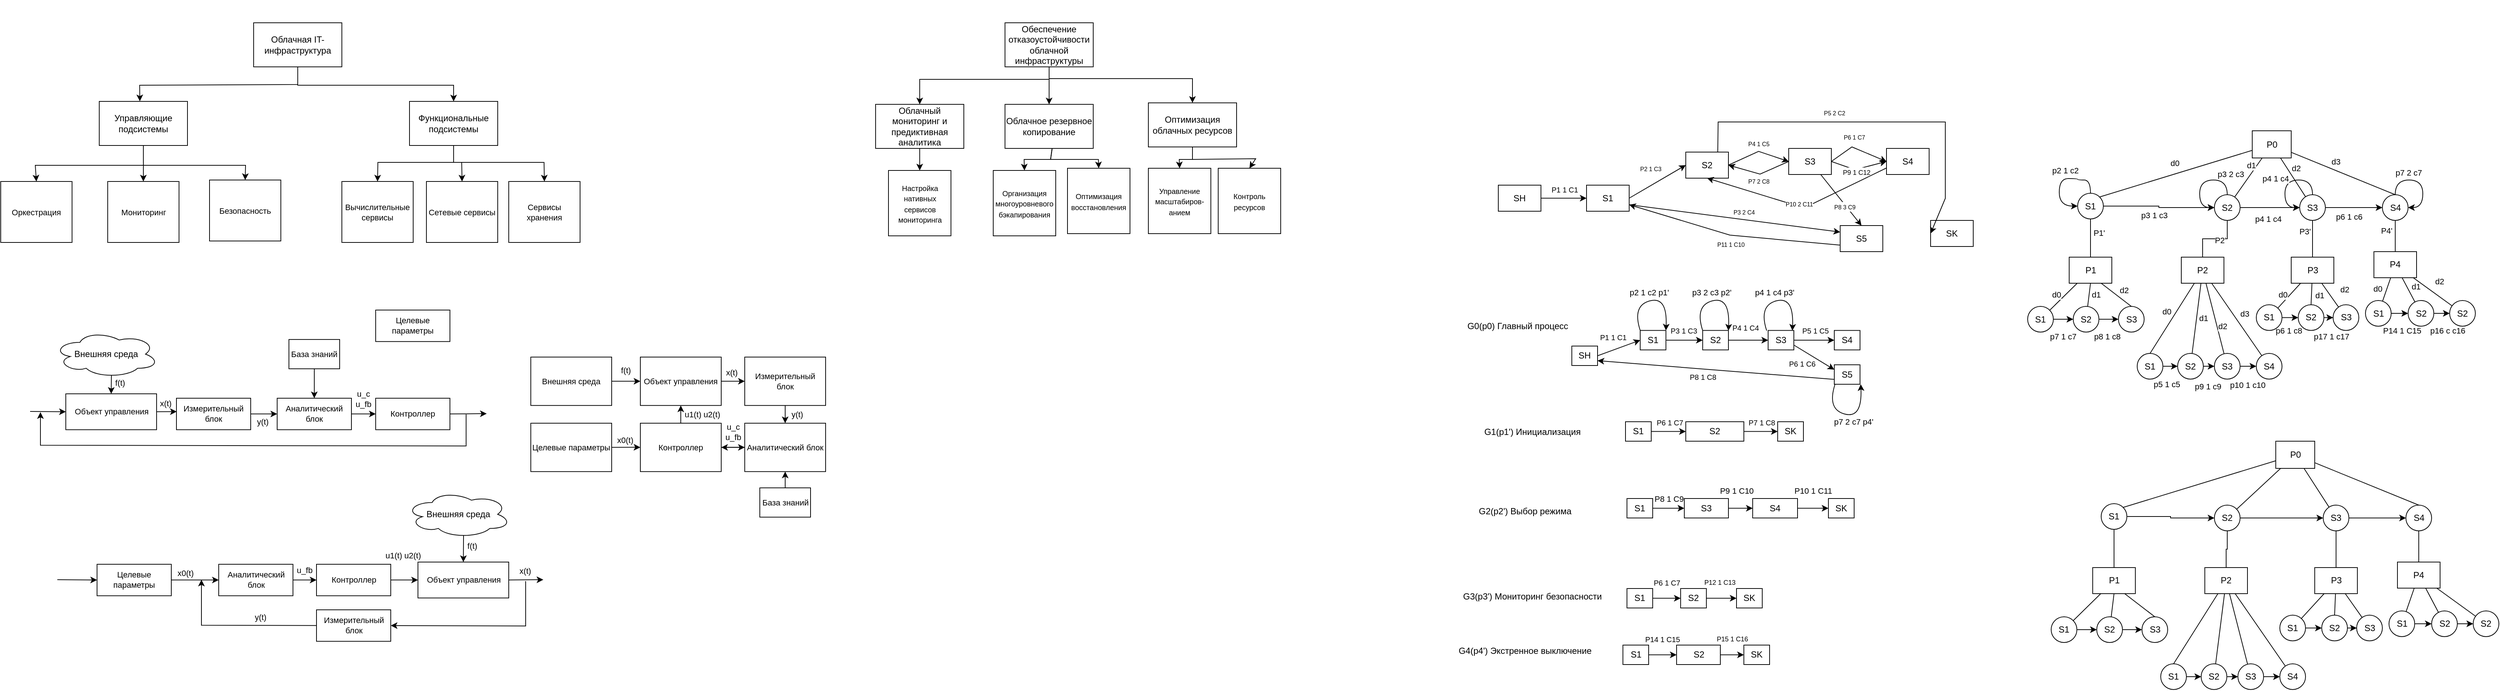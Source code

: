 <mxfile version="26.2.14">
  <diagram name="Страница — 1" id="a0nIVQFMLuUEzL4oQPMq">
    <mxGraphModel dx="2319" dy="861" grid="0" gridSize="10" guides="1" tooltips="1" connect="1" arrows="1" fold="1" page="0" pageScale="1" pageWidth="827" pageHeight="1169" background="light-dark(#FFFFFF,#FFFFFF)" math="0" shadow="0">
      <root>
        <mxCell id="0" />
        <mxCell id="1" parent="0" />
        <mxCell id="6AQP2gYK-ikNi4fo5GKm-2" value="&lt;font style=&quot;color: light-dark(rgb(0, 0, 0), rgb(0, 0, 0));&quot;&gt;Облачный мониторинг и предиктивная аналитика&lt;/font&gt;" style="rounded=0;whiteSpace=wrap;html=1;fillColor=light-dark(#FFFFFF,#FFFFFF);strokeColor=light-dark(#000000,#000000);" parent="1" vertex="1">
          <mxGeometry x="-330" y="38" width="120" height="60" as="geometry" />
        </mxCell>
        <mxCell id="6AQP2gYK-ikNi4fo5GKm-3" value="&lt;font style=&quot;color: light-dark(rgb(0, 0, 0), rgb(0, 0, 0));&quot;&gt;Облачное резервное копирование&lt;/font&gt;" style="rounded=0;whiteSpace=wrap;html=1;fillColor=light-dark(#FFFFFF,#FFFFFF);strokeColor=light-dark(#000000,#000000);" parent="1" vertex="1">
          <mxGeometry x="-154" y="38" width="120" height="60" as="geometry" />
        </mxCell>
        <mxCell id="6AQP2gYK-ikNi4fo5GKm-4" value="&lt;font style=&quot;color: light-dark(rgb(0, 0, 0), rgb(0, 0, 0));&quot;&gt;Оптимизация облачных ресурсов&lt;/font&gt;" style="rounded=0;whiteSpace=wrap;html=1;fillColor=light-dark(#FFFFFF,#FFFFFF);strokeColor=light-dark(#000000,#000000);" parent="1" vertex="1">
          <mxGeometry x="41" y="36" width="120" height="60" as="geometry" />
        </mxCell>
        <mxCell id="6AQP2gYK-ikNi4fo5GKm-5" value="Обеспечение отказоустойчивости облачной инфраструктуры" style="rounded=0;whiteSpace=wrap;html=1;fillColor=light-dark(#FFFFFF,#FFFFFF);strokeColor=light-dark(#000000,#000000);" parent="1" vertex="1">
          <mxGeometry x="-154" y="-73" width="120" height="60" as="geometry" />
        </mxCell>
        <mxCell id="6AQP2gYK-ikNi4fo5GKm-14" value="" style="endArrow=classic;html=1;rounded=0;exitX=0.5;exitY=1;exitDx=0;exitDy=0;entryX=0.5;entryY=0;entryDx=0;entryDy=0;strokeColor=light-dark(#000000,#000000);" parent="1" source="6AQP2gYK-ikNi4fo5GKm-5" target="6AQP2gYK-ikNi4fo5GKm-2" edge="1">
          <mxGeometry width="50" height="50" relative="1" as="geometry">
            <mxPoint x="-88" y="-3" as="sourcePoint" />
            <mxPoint x="-341" y="50" as="targetPoint" />
            <Array as="points">
              <mxPoint x="-94" y="4" />
              <mxPoint x="-270" y="4" />
            </Array>
          </mxGeometry>
        </mxCell>
        <mxCell id="6AQP2gYK-ikNi4fo5GKm-15" value="" style="endArrow=classic;html=1;rounded=0;exitX=0.5;exitY=1;exitDx=0;exitDy=0;entryX=0.5;entryY=0;entryDx=0;entryDy=0;strokeColor=light-dark(#000000,#000000);" parent="1" source="6AQP2gYK-ikNi4fo5GKm-5" target="6AQP2gYK-ikNi4fo5GKm-3" edge="1">
          <mxGeometry width="50" height="50" relative="1" as="geometry">
            <mxPoint x="-96" y="-9" as="sourcePoint" />
            <mxPoint x="-7" y="44" as="targetPoint" />
            <Array as="points" />
          </mxGeometry>
        </mxCell>
        <mxCell id="6AQP2gYK-ikNi4fo5GKm-17" value="" style="endArrow=classic;html=1;rounded=0;exitX=0.5;exitY=1;exitDx=0;exitDy=0;entryX=0.5;entryY=0;entryDx=0;entryDy=0;strokeColor=light-dark(#000000,#000000);" parent="1" source="6AQP2gYK-ikNi4fo5GKm-5" target="6AQP2gYK-ikNi4fo5GKm-4" edge="1">
          <mxGeometry width="50" height="50" relative="1" as="geometry">
            <mxPoint x="-88" y="-3" as="sourcePoint" />
            <mxPoint x="-3" y="50" as="targetPoint" />
            <Array as="points">
              <mxPoint x="-94" y="3" />
              <mxPoint x="101" y="3" />
            </Array>
          </mxGeometry>
        </mxCell>
        <mxCell id="6AQP2gYK-ikNi4fo5GKm-30" value="&lt;font style=&quot;color: light-dark(rgb(0, 0, 0), rgb(0, 0, 0)); font-size: 10px;&quot;&gt;Организация многоуровневого бэкапирования&lt;/font&gt;" style="rounded=0;whiteSpace=wrap;html=1;fillColor=light-dark(#FFFFFF,#FFFFFF);strokeColor=light-dark(#000000,#000000);" parent="1" vertex="1">
          <mxGeometry x="-170" y="128" width="85" height="89" as="geometry" />
        </mxCell>
        <mxCell id="6AQP2gYK-ikNi4fo5GKm-31" value="&lt;font style=&quot;color: light-dark(rgb(0, 0, 0), rgb(0, 0, 0)); font-size: 10px;&quot;&gt;Оптимизация восстановления&lt;/font&gt;" style="rounded=0;whiteSpace=wrap;html=1;fillColor=light-dark(#FFFFFF,#FFFFFF);strokeColor=light-dark(#000000,#000000);" parent="1" vertex="1">
          <mxGeometry x="-69" y="125" width="85" height="89" as="geometry" />
        </mxCell>
        <mxCell id="6AQP2gYK-ikNi4fo5GKm-32" value="&lt;font style=&quot;color: light-dark(rgb(0, 0, 0), rgb(0, 0, 0)); font-size: 10px;&quot;&gt;Управление масштабиров-анием&lt;/font&gt;" style="rounded=0;whiteSpace=wrap;html=1;fillColor=light-dark(#FFFFFF,#FFFFFF);strokeColor=light-dark(#000000,#000000);" parent="1" vertex="1">
          <mxGeometry x="41" y="125" width="85" height="89" as="geometry" />
        </mxCell>
        <mxCell id="6AQP2gYK-ikNi4fo5GKm-33" value="&lt;font style=&quot;color: light-dark(rgb(0, 0, 0), rgb(0, 0, 0)); font-size: 10px;&quot;&gt;Контроль ресурсов&lt;/font&gt;" style="rounded=0;whiteSpace=wrap;html=1;fillColor=light-dark(#FFFFFF,#FFFFFF);strokeColor=light-dark(#000000,#000000);" parent="1" vertex="1">
          <mxGeometry x="136" y="125" width="85" height="89" as="geometry" />
        </mxCell>
        <mxCell id="6AQP2gYK-ikNi4fo5GKm-28" value="&lt;font style=&quot;color: light-dark(rgb(0, 0, 0), rgb(0, 0, 0)); font-size: 10px;&quot;&gt;Настройка нативных сервисов мониторинга&lt;/font&gt;" style="rounded=0;whiteSpace=wrap;html=1;fillColor=light-dark(#FFFFFF,#FFFFFF);strokeColor=light-dark(#000000,#000000);" parent="1" vertex="1">
          <mxGeometry x="-312.5" y="128" width="85" height="89" as="geometry" />
        </mxCell>
        <mxCell id="6AQP2gYK-ikNi4fo5GKm-37" value="" style="endArrow=classic;html=1;rounded=0;exitX=0.5;exitY=1;exitDx=0;exitDy=0;entryX=0.5;entryY=0;entryDx=0;entryDy=0;strokeColor=light-dark(#000000,#000000);" parent="1" source="6AQP2gYK-ikNi4fo5GKm-2" target="6AQP2gYK-ikNi4fo5GKm-28" edge="1">
          <mxGeometry width="50" height="50" relative="1" as="geometry">
            <mxPoint x="-272" y="104" as="sourcePoint" />
            <mxPoint x="-347" y="134" as="targetPoint" />
            <Array as="points">
              <mxPoint x="-270" y="115" />
            </Array>
          </mxGeometry>
        </mxCell>
        <mxCell id="6AQP2gYK-ikNi4fo5GKm-39" value="" style="endArrow=classic;html=1;rounded=0;exitX=0.533;exitY=1.006;exitDx=0;exitDy=0;entryX=0.5;entryY=0;entryDx=0;entryDy=0;strokeColor=light-dark(#000000,#000000);exitPerimeter=0;" parent="1" source="6AQP2gYK-ikNi4fo5GKm-3" target="6AQP2gYK-ikNi4fo5GKm-30" edge="1">
          <mxGeometry width="50" height="50" relative="1" as="geometry">
            <mxPoint x="-94" y="103" as="sourcePoint" />
            <mxPoint x="-150" y="133" as="targetPoint" />
            <Array as="points">
              <mxPoint x="-92" y="113" />
              <mxPoint x="-128" y="113" />
            </Array>
          </mxGeometry>
        </mxCell>
        <mxCell id="6AQP2gYK-ikNi4fo5GKm-40" value="" style="endArrow=classic;html=1;rounded=0;exitX=0.535;exitY=0.999;exitDx=0;exitDy=0;entryX=0.5;entryY=0;entryDx=0;entryDy=0;strokeColor=light-dark(#000000,#000000);exitPerimeter=0;" parent="1" source="6AQP2gYK-ikNi4fo5GKm-3" target="6AQP2gYK-ikNi4fo5GKm-31" edge="1">
          <mxGeometry width="50" height="50" relative="1" as="geometry">
            <mxPoint x="-82" y="108" as="sourcePoint" />
            <mxPoint x="-117" y="138" as="targetPoint" />
            <Array as="points">
              <mxPoint x="-92" y="113" />
              <mxPoint x="-27" y="113" />
            </Array>
          </mxGeometry>
        </mxCell>
        <mxCell id="6AQP2gYK-ikNi4fo5GKm-41" value="" style="endArrow=classic;html=1;rounded=0;exitX=0.5;exitY=1;exitDx=0;exitDy=0;entryX=0.5;entryY=0;entryDx=0;entryDy=0;strokeColor=light-dark(#000000,#000000);" parent="1" source="6AQP2gYK-ikNi4fo5GKm-4" target="6AQP2gYK-ikNi4fo5GKm-32" edge="1">
          <mxGeometry width="50" height="50" relative="1" as="geometry">
            <mxPoint x="108" y="102" as="sourcePoint" />
            <mxPoint x="73" y="132" as="targetPoint" />
            <Array as="points">
              <mxPoint x="101" y="113" />
              <mxPoint x="83" y="113" />
            </Array>
          </mxGeometry>
        </mxCell>
        <mxCell id="6AQP2gYK-ikNi4fo5GKm-42" value="" style="endArrow=classic;html=1;rounded=0;exitX=0.5;exitY=1;exitDx=0;exitDy=0;entryX=0.5;entryY=0;entryDx=0;entryDy=0;strokeColor=light-dark(#000000,#000000);" parent="1" source="6AQP2gYK-ikNi4fo5GKm-4" target="6AQP2gYK-ikNi4fo5GKm-33" edge="1">
          <mxGeometry width="50" height="50" relative="1" as="geometry">
            <mxPoint x="111" y="106" as="sourcePoint" />
            <mxPoint x="94" y="135" as="targetPoint" />
            <Array as="points">
              <mxPoint x="101" y="113" />
              <mxPoint x="187" y="112" />
            </Array>
          </mxGeometry>
        </mxCell>
        <mxCell id="6AQP2gYK-ikNi4fo5GKm-43" value="&lt;font style=&quot;color: light-dark(rgb(0, 0, 0), rgb(0, 0, 0));&quot;&gt;Облачная IT-инфраструктура&lt;/font&gt;" style="rounded=0;whiteSpace=wrap;html=1;fillColor=light-dark(#FFFFFF,#FFFFFF);strokeColor=light-dark(#000000,#000000);" parent="1" vertex="1">
          <mxGeometry x="-1176" y="-73" width="120" height="60" as="geometry" />
        </mxCell>
        <mxCell id="6AQP2gYK-ikNi4fo5GKm-44" value="&lt;font style=&quot;color: light-dark(rgb(0, 0, 0), rgb(0, 0, 0));&quot;&gt;Управляющие подсистемы&lt;/font&gt;" style="rounded=0;whiteSpace=wrap;html=1;fillColor=light-dark(#FFFFFF,#FFFFFF);strokeColor=light-dark(#000000,#000000);" parent="1" vertex="1">
          <mxGeometry x="-1386" y="34" width="120" height="60" as="geometry" />
        </mxCell>
        <mxCell id="6AQP2gYK-ikNi4fo5GKm-45" value="&lt;font style=&quot;color: light-dark(rgb(0, 0, 0), rgb(0, 0, 0));&quot;&gt;Функциональные подсистемы&lt;/font&gt;" style="rounded=0;whiteSpace=wrap;html=1;fillColor=light-dark(#FFFFFF,#FFFFFF);strokeColor=light-dark(#000000,#000000);" parent="1" vertex="1">
          <mxGeometry x="-964" y="34" width="120" height="60" as="geometry" />
        </mxCell>
        <mxCell id="6AQP2gYK-ikNi4fo5GKm-46" value="&lt;font style=&quot;color: light-dark(rgb(0, 0, 0), rgb(0, 0, 0));&quot;&gt;Оркестрация&lt;/font&gt;" style="rounded=0;whiteSpace=wrap;html=1;fillColor=light-dark(#FFFFFF,#FFFFFF);strokeColor=light-dark(#000000,#000000);fontSize=11;" parent="1" vertex="1">
          <mxGeometry x="-1520" y="143" width="97" height="83" as="geometry" />
        </mxCell>
        <mxCell id="6AQP2gYK-ikNi4fo5GKm-50" value="&lt;font style=&quot;color: light-dark(rgb(0, 0, 0), rgb(0, 0, 0));&quot;&gt;Мониторинг&lt;/font&gt;" style="rounded=0;whiteSpace=wrap;html=1;fillColor=light-dark(#FFFFFF,#FFFFFF);strokeColor=light-dark(#000000,#000000);fontSize=11;" parent="1" vertex="1">
          <mxGeometry x="-1374.5" y="143" width="97" height="83" as="geometry" />
        </mxCell>
        <mxCell id="6AQP2gYK-ikNi4fo5GKm-51" value="&lt;font style=&quot;color: light-dark(rgb(0, 0, 0), rgb(0, 0, 0));&quot;&gt;Безопасность&lt;/font&gt;" style="rounded=0;whiteSpace=wrap;html=1;fillColor=light-dark(#FFFFFF,#FFFFFF);strokeColor=light-dark(#000000,#000000);fontSize=11;" parent="1" vertex="1">
          <mxGeometry x="-1236" y="141" width="97" height="83" as="geometry" />
        </mxCell>
        <mxCell id="6AQP2gYK-ikNi4fo5GKm-53" value="&lt;font style=&quot;color: light-dark(rgb(0, 0, 0), rgb(0, 0, 0));&quot;&gt;Вычислительные сервисы&lt;/font&gt;" style="rounded=0;whiteSpace=wrap;html=1;fillColor=light-dark(#FFFFFF,#FFFFFF);strokeColor=light-dark(#000000,#000000);fontSize=11;" parent="1" vertex="1">
          <mxGeometry x="-1056" y="143" width="97" height="83" as="geometry" />
        </mxCell>
        <mxCell id="6AQP2gYK-ikNi4fo5GKm-54" value="&lt;font style=&quot;color: light-dark(rgb(0, 0, 0), rgb(0, 0, 0));&quot;&gt;Сетевые сервисы&lt;/font&gt;" style="rounded=0;whiteSpace=wrap;html=1;fillColor=light-dark(#FFFFFF,#FFFFFF);strokeColor=light-dark(#000000,#000000);fontSize=11;" parent="1" vertex="1">
          <mxGeometry x="-941" y="143" width="97" height="83" as="geometry" />
        </mxCell>
        <mxCell id="6AQP2gYK-ikNi4fo5GKm-55" value="&lt;font style=&quot;color: light-dark(rgb(0, 0, 0), rgb(0, 0, 0));&quot;&gt;Сервисы хранения&lt;/font&gt;" style="rounded=0;whiteSpace=wrap;html=1;fillColor=light-dark(#FFFFFF,#FFFFFF);strokeColor=light-dark(#000000,#000000);fontSize=11;" parent="1" vertex="1">
          <mxGeometry x="-829" y="143" width="97" height="83" as="geometry" />
        </mxCell>
        <mxCell id="6AQP2gYK-ikNi4fo5GKm-57" value="" style="endArrow=classic;html=1;rounded=0;exitX=0.5;exitY=1;exitDx=0;exitDy=0;entryX=0.46;entryY=-0.003;entryDx=0;entryDy=0;strokeColor=light-dark(#000000,#000000);entryPerimeter=0;" parent="1" source="6AQP2gYK-ikNi4fo5GKm-43" target="6AQP2gYK-ikNi4fo5GKm-44" edge="1">
          <mxGeometry width="50" height="50" relative="1" as="geometry">
            <mxPoint x="-1062" y="4" as="sourcePoint" />
            <mxPoint x="-1137" y="34" as="targetPoint" />
            <Array as="points">
              <mxPoint x="-1116" y="11" />
              <mxPoint x="-1331" y="12" />
            </Array>
          </mxGeometry>
        </mxCell>
        <mxCell id="6AQP2gYK-ikNi4fo5GKm-58" value="" style="endArrow=classic;html=1;rounded=0;exitX=0.5;exitY=1;exitDx=0;exitDy=0;entryX=0.5;entryY=0;entryDx=0;entryDy=0;strokeColor=light-dark(#000000,#000000);" parent="1" source="6AQP2gYK-ikNi4fo5GKm-43" target="6AQP2gYK-ikNi4fo5GKm-45" edge="1">
          <mxGeometry width="50" height="50" relative="1" as="geometry">
            <mxPoint x="-1047" y="-5" as="sourcePoint" />
            <mxPoint x="-777" y="42" as="targetPoint" />
            <Array as="points">
              <mxPoint x="-1116" y="12" />
              <mxPoint x="-904" y="12" />
            </Array>
          </mxGeometry>
        </mxCell>
        <mxCell id="6AQP2gYK-ikNi4fo5GKm-59" value="" style="endArrow=classic;html=1;rounded=0;exitX=0.5;exitY=1;exitDx=0;exitDy=0;entryX=0.5;entryY=0;entryDx=0;entryDy=0;strokeColor=light-dark(#000000,#000000);" parent="1" source="6AQP2gYK-ikNi4fo5GKm-44" target="6AQP2gYK-ikNi4fo5GKm-46" edge="1">
          <mxGeometry width="50" height="50" relative="1" as="geometry">
            <mxPoint x="-1225" y="96" as="sourcePoint" />
            <mxPoint x="-1499" y="143" as="targetPoint" />
            <Array as="points">
              <mxPoint x="-1326" y="121" />
              <mxPoint x="-1473" y="121" />
            </Array>
          </mxGeometry>
        </mxCell>
        <mxCell id="6AQP2gYK-ikNi4fo5GKm-60" value="" style="endArrow=classic;html=1;rounded=0;entryX=0.5;entryY=0;entryDx=0;entryDy=0;strokeColor=light-dark(#000000,#000000);exitX=0.5;exitY=1;exitDx=0;exitDy=0;" parent="1" source="6AQP2gYK-ikNi4fo5GKm-44" target="6AQP2gYK-ikNi4fo5GKm-50" edge="1">
          <mxGeometry width="50" height="50" relative="1" as="geometry">
            <mxPoint x="-1321" y="104" as="sourcePoint" />
            <mxPoint x="-1494" y="153" as="targetPoint" />
            <Array as="points">
              <mxPoint x="-1326" y="121" />
            </Array>
          </mxGeometry>
        </mxCell>
        <mxCell id="6AQP2gYK-ikNi4fo5GKm-61" value="" style="endArrow=classic;html=1;rounded=0;entryX=0.5;entryY=0;entryDx=0;entryDy=0;strokeColor=light-dark(#000000,#000000);exitX=0.5;exitY=1;exitDx=0;exitDy=0;" parent="1" source="6AQP2gYK-ikNi4fo5GKm-44" target="6AQP2gYK-ikNi4fo5GKm-51" edge="1">
          <mxGeometry width="50" height="50" relative="1" as="geometry">
            <mxPoint x="-1376" y="104" as="sourcePoint" />
            <mxPoint x="-1316" y="153" as="targetPoint" />
            <Array as="points">
              <mxPoint x="-1326" y="121" />
              <mxPoint x="-1187" y="121" />
            </Array>
          </mxGeometry>
        </mxCell>
        <mxCell id="6AQP2gYK-ikNi4fo5GKm-63" value="" style="endArrow=classic;html=1;rounded=0;exitX=0.5;exitY=1;exitDx=0;exitDy=0;entryX=0.5;entryY=0;entryDx=0;entryDy=0;strokeColor=light-dark(#000000,#000000);" parent="1" source="6AQP2gYK-ikNi4fo5GKm-45" target="6AQP2gYK-ikNi4fo5GKm-53" edge="1">
          <mxGeometry width="50" height="50" relative="1" as="geometry">
            <mxPoint x="-871" y="106" as="sourcePoint" />
            <mxPoint x="-1049" y="155" as="targetPoint" />
            <Array as="points">
              <mxPoint x="-904" y="117" />
              <mxPoint x="-1007" y="117" />
            </Array>
          </mxGeometry>
        </mxCell>
        <mxCell id="6AQP2gYK-ikNi4fo5GKm-64" value="" style="endArrow=classic;html=1;rounded=0;exitX=0.5;exitY=1;exitDx=0;exitDy=0;entryX=0.5;entryY=0;entryDx=0;entryDy=0;strokeColor=light-dark(#000000,#000000);" parent="1" source="6AQP2gYK-ikNi4fo5GKm-45" target="6AQP2gYK-ikNi4fo5GKm-54" edge="1">
          <mxGeometry width="50" height="50" relative="1" as="geometry">
            <mxPoint x="-861" y="104" as="sourcePoint" />
            <mxPoint x="-997" y="153" as="targetPoint" />
            <Array as="points">
              <mxPoint x="-904" y="117" />
              <mxPoint x="-893" y="117" />
            </Array>
          </mxGeometry>
        </mxCell>
        <mxCell id="6AQP2gYK-ikNi4fo5GKm-65" value="" style="endArrow=classic;html=1;rounded=0;exitX=0.5;exitY=1;exitDx=0;exitDy=0;entryX=0.5;entryY=0;entryDx=0;entryDy=0;strokeColor=light-dark(#000000,#000000);" parent="1" source="6AQP2gYK-ikNi4fo5GKm-45" target="6AQP2gYK-ikNi4fo5GKm-55" edge="1">
          <mxGeometry width="50" height="50" relative="1" as="geometry">
            <mxPoint x="-861" y="103" as="sourcePoint" />
            <mxPoint x="-882" y="153" as="targetPoint" />
            <Array as="points">
              <mxPoint x="-904" y="117" />
              <mxPoint x="-781" y="117" />
            </Array>
          </mxGeometry>
        </mxCell>
        <mxCell id="mhssIghEb4lFtKGaB2iy-1" value="&lt;font style=&quot;color: light-dark(rgb(0, 0, 0), rgb(0, 0, 0));&quot;&gt;Внешняя среда&lt;/font&gt;" style="rounded=0;whiteSpace=wrap;html=1;fillColor=light-dark(#FFFFFF,#FFFFFF);strokeColor=light-dark(#000000,#000000);fontSize=11;" parent="1" vertex="1">
          <mxGeometry x="-799" y="382" width="110" height="65.87" as="geometry" />
        </mxCell>
        <mxCell id="mhssIghEb4lFtKGaB2iy-3" value="&lt;font style=&quot;color: light-dark(rgb(0, 0, 0), rgb(0, 0, 0));&quot;&gt;Объект управления&lt;/font&gt;" style="rounded=0;whiteSpace=wrap;html=1;fillColor=light-dark(#FFFFFF,#FFFFFF);strokeColor=light-dark(#000000,#000000);fontSize=11;" parent="1" vertex="1">
          <mxGeometry x="-650" y="382" width="110" height="65.87" as="geometry" />
        </mxCell>
        <mxCell id="mhssIghEb4lFtKGaB2iy-4" value="&lt;font style=&quot;color: light-dark(rgb(0, 0, 0), rgb(0, 0, 0));&quot;&gt;Аналитический блок&lt;/font&gt;" style="rounded=0;whiteSpace=wrap;html=1;fillColor=light-dark(#FFFFFF,#FFFFFF);strokeColor=light-dark(#000000,#000000);fontSize=11;" parent="1" vertex="1">
          <mxGeometry x="-508" y="472" width="110" height="65.87" as="geometry" />
        </mxCell>
        <mxCell id="mhssIghEb4lFtKGaB2iy-5" value="&lt;font style=&quot;color: light-dark(rgb(0, 0, 0), rgb(0, 0, 0));&quot;&gt;Контроллер&lt;/font&gt;" style="rounded=0;whiteSpace=wrap;html=1;fillColor=light-dark(#FFFFFF,#FFFFFF);strokeColor=light-dark(#000000,#000000);fontSize=11;" parent="1" vertex="1">
          <mxGeometry x="-650" y="472" width="110" height="65.87" as="geometry" />
        </mxCell>
        <mxCell id="mhssIghEb4lFtKGaB2iy-8" value="&lt;font style=&quot;color: light-dark(rgb(0, 0, 0), rgb(0, 0, 0));&quot;&gt;Измерительный блок&lt;/font&gt;" style="rounded=0;whiteSpace=wrap;html=1;fillColor=light-dark(#FFFFFF,#FFFFFF);strokeColor=light-dark(#000000,#000000);fontSize=11;" parent="1" vertex="1">
          <mxGeometry x="-508" y="382" width="110" height="65.87" as="geometry" />
        </mxCell>
        <mxCell id="mhssIghEb4lFtKGaB2iy-9" value="&lt;font style=&quot;color: light-dark(rgb(0, 0, 0), rgb(0, 0, 0));&quot;&gt;Целевые параметры&lt;/font&gt;" style="rounded=0;whiteSpace=wrap;html=1;fillColor=light-dark(#FFFFFF,#FFFFFF);strokeColor=light-dark(#000000,#000000);fontSize=11;" parent="1" vertex="1">
          <mxGeometry x="-799" y="472" width="110" height="65.87" as="geometry" />
        </mxCell>
        <mxCell id="mhssIghEb4lFtKGaB2iy-10" value="&lt;font style=&quot;color: light-dark(rgb(0, 0, 0), rgb(0, 0, 0));&quot;&gt;База знаний&lt;/font&gt;" style="rounded=0;whiteSpace=wrap;html=1;fillColor=light-dark(#FFFFFF,#FFFFFF);strokeColor=light-dark(#000000,#000000);fontSize=11;" parent="1" vertex="1">
          <mxGeometry x="-487.5" y="560" width="69" height="39.87" as="geometry" />
        </mxCell>
        <mxCell id="mhssIghEb4lFtKGaB2iy-11" value="f(t)" style="endArrow=classic;html=1;rounded=0;strokeColor=light-dark(#000000,#000000);exitX=1;exitY=0.5;exitDx=0;exitDy=0;entryX=0;entryY=0.5;entryDx=0;entryDy=0;fontColor=light-dark(#000000,#000000);labelBackgroundColor=light-dark(#FFFFFF,#FFFFFF);" parent="1" source="mhssIghEb4lFtKGaB2iy-1" target="mhssIghEb4lFtKGaB2iy-3" edge="1">
          <mxGeometry x="-0.026" y="15" width="50" height="50" relative="1" as="geometry">
            <mxPoint x="-709" y="339" as="sourcePoint" />
            <mxPoint x="-585" y="339" as="targetPoint" />
            <Array as="points" />
            <mxPoint as="offset" />
          </mxGeometry>
        </mxCell>
        <mxCell id="mhssIghEb4lFtKGaB2iy-12" value="" style="endArrow=classic;html=1;rounded=0;strokeColor=light-dark(#000000,#000000);exitX=0.5;exitY=0;exitDx=0;exitDy=0;entryX=0.5;entryY=1;entryDx=0;entryDy=0;" parent="1" source="mhssIghEb4lFtKGaB2iy-5" target="mhssIghEb4lFtKGaB2iy-3" edge="1">
          <mxGeometry width="50" height="50" relative="1" as="geometry">
            <mxPoint x="-679" y="425" as="sourcePoint" />
            <mxPoint x="-640" y="425" as="targetPoint" />
            <Array as="points" />
          </mxGeometry>
        </mxCell>
        <mxCell id="mhssIghEb4lFtKGaB2iy-23" value="u1(t) u2(t)" style="edgeLabel;html=1;align=center;verticalAlign=middle;resizable=0;points=[];labelBackgroundColor=light-dark(#FFFFFF,#FFFFFF);fontColor=light-dark(#000000,#000000);" parent="mhssIghEb4lFtKGaB2iy-12" vertex="1" connectable="0">
          <mxGeometry x="-0.026" relative="1" as="geometry">
            <mxPoint x="29" as="offset" />
          </mxGeometry>
        </mxCell>
        <mxCell id="mhssIghEb4lFtKGaB2iy-13" value="" style="endArrow=classic;html=1;rounded=0;strokeColor=light-dark(#000000,#000000);exitX=0;exitY=0.5;exitDx=0;exitDy=0;entryX=1;entryY=0.5;entryDx=0;entryDy=0;" parent="1" source="mhssIghEb4lFtKGaB2iy-4" target="mhssIghEb4lFtKGaB2iy-5" edge="1">
          <mxGeometry width="50" height="50" relative="1" as="geometry">
            <mxPoint x="-585" y="482" as="sourcePoint" />
            <mxPoint x="-585" y="458" as="targetPoint" />
            <Array as="points" />
          </mxGeometry>
        </mxCell>
        <mxCell id="mhssIghEb4lFtKGaB2iy-14" value="" style="endArrow=classic;html=1;rounded=0;strokeColor=light-dark(#000000,#000000);exitX=1;exitY=0.5;exitDx=0;exitDy=0;entryX=0;entryY=0.5;entryDx=0;entryDy=0;" parent="1" source="mhssIghEb4lFtKGaB2iy-3" target="mhssIghEb4lFtKGaB2iy-8" edge="1">
          <mxGeometry width="50" height="50" relative="1" as="geometry">
            <mxPoint x="-679" y="425" as="sourcePoint" />
            <mxPoint x="-640" y="425" as="targetPoint" />
            <Array as="points" />
          </mxGeometry>
        </mxCell>
        <mxCell id="mhssIghEb4lFtKGaB2iy-21" value="&lt;font style=&quot;color: light-dark(rgb(0, 0, 0), rgb(0, 0, 0)); background-color: light-dark(rgb(255, 255, 255), rgb(255, 255, 255));&quot;&gt;x(t)&lt;/font&gt;" style="edgeLabel;html=1;align=center;verticalAlign=middle;resizable=0;points=[];" parent="mhssIghEb4lFtKGaB2iy-14" vertex="1" connectable="0">
          <mxGeometry x="-0.01" y="-1" relative="1" as="geometry">
            <mxPoint x="-2" y="-13" as="offset" />
          </mxGeometry>
        </mxCell>
        <mxCell id="mhssIghEb4lFtKGaB2iy-15" value="" style="endArrow=classic;html=1;rounded=0;strokeColor=light-dark(#000000,#000000);exitX=1;exitY=0.5;exitDx=0;exitDy=0;entryX=0;entryY=0.5;entryDx=0;entryDy=0;" parent="1" source="mhssIghEb4lFtKGaB2iy-9" target="mhssIghEb4lFtKGaB2iy-5" edge="1">
          <mxGeometry width="50" height="50" relative="1" as="geometry">
            <mxPoint x="-673" y="504.76" as="sourcePoint" />
            <mxPoint x="-661" y="496" as="targetPoint" />
            <Array as="points">
              <mxPoint x="-658" y="504.76" />
            </Array>
          </mxGeometry>
        </mxCell>
        <mxCell id="mhssIghEb4lFtKGaB2iy-19" value="&lt;font style=&quot;color: light-dark(rgb(0, 0, 0), rgb(0, 0, 0));&quot;&gt;x0(t)&lt;/font&gt;" style="edgeLabel;html=1;align=center;verticalAlign=middle;resizable=0;points=[];labelBackgroundColor=light-dark(#FFFFFF,#FFFFFF);" parent="mhssIghEb4lFtKGaB2iy-15" vertex="1" connectable="0">
          <mxGeometry x="0.017" y="1" relative="1" as="geometry">
            <mxPoint x="-2" y="-9" as="offset" />
          </mxGeometry>
        </mxCell>
        <mxCell id="mhssIghEb4lFtKGaB2iy-16" value="" style="endArrow=classic;html=1;rounded=0;strokeColor=light-dark(#000000,#000000);exitX=0.5;exitY=0;exitDx=0;exitDy=0;entryX=0.5;entryY=1;entryDx=0;entryDy=0;" parent="1" source="mhssIghEb4lFtKGaB2iy-10" target="mhssIghEb4lFtKGaB2iy-4" edge="1">
          <mxGeometry width="50" height="50" relative="1" as="geometry">
            <mxPoint x="-585" y="482" as="sourcePoint" />
            <mxPoint x="-585" y="458" as="targetPoint" />
            <Array as="points" />
          </mxGeometry>
        </mxCell>
        <mxCell id="mhssIghEb4lFtKGaB2iy-17" value="" style="endArrow=classic;html=1;rounded=0;strokeColor=light-dark(#000000,#000000);exitX=0.5;exitY=1;exitDx=0;exitDy=0;entryX=0.5;entryY=0;entryDx=0;entryDy=0;" parent="1" source="mhssIghEb4lFtKGaB2iy-8" target="mhssIghEb4lFtKGaB2iy-4" edge="1">
          <mxGeometry width="50" height="50" relative="1" as="geometry">
            <mxPoint x="-530" y="425" as="sourcePoint" />
            <mxPoint x="-498" y="425" as="targetPoint" />
            <Array as="points" />
          </mxGeometry>
        </mxCell>
        <mxCell id="mhssIghEb4lFtKGaB2iy-20" value="&lt;font style=&quot;color: light-dark(rgb(0, 0, 0), rgb(0, 0, 0)); background-color: light-dark(rgb(255, 255, 255), rgb(255, 255, 255));&quot;&gt;y(t)&lt;/font&gt;" style="edgeLabel;html=1;align=center;verticalAlign=middle;resizable=0;points=[];" parent="mhssIghEb4lFtKGaB2iy-17" vertex="1" connectable="0">
          <mxGeometry x="-0.181" y="1" relative="1" as="geometry">
            <mxPoint x="15" y="2" as="offset" />
          </mxGeometry>
        </mxCell>
        <mxCell id="mhssIghEb4lFtKGaB2iy-18" value="" style="endArrow=classic;html=1;rounded=0;strokeColor=light-dark(#000000,#000000);exitX=1;exitY=0.5;exitDx=0;exitDy=0;entryX=0;entryY=0.5;entryDx=0;entryDy=0;labelBackgroundColor=light-dark(#FFFFFF,#FFFFFF);fontColor=light-dark(#000000,#000000);" parent="1" source="mhssIghEb4lFtKGaB2iy-5" target="mhssIghEb4lFtKGaB2iy-4" edge="1">
          <mxGeometry width="50" height="50" relative="1" as="geometry">
            <mxPoint x="-498" y="515" as="sourcePoint" />
            <mxPoint x="-530" y="515" as="targetPoint" />
            <Array as="points" />
          </mxGeometry>
        </mxCell>
        <mxCell id="mhssIghEb4lFtKGaB2iy-22" value="&lt;font style=&quot;&quot;&gt;u_c&lt;/font&gt;&lt;div&gt;&lt;font style=&quot;&quot;&gt;u&lt;/font&gt;&lt;font style=&quot;&quot;&gt;_fb&lt;/font&gt;&lt;/div&gt;" style="edgeLabel;html=1;align=center;verticalAlign=middle;resizable=0;points=[];fontColor=light-dark(#000000,#000000);labelBackgroundColor=light-dark(#FFFFFF,#FFFFFF);" parent="mhssIghEb4lFtKGaB2iy-18" vertex="1" connectable="0">
          <mxGeometry x="-0.036" y="1" relative="1" as="geometry">
            <mxPoint y="-20" as="offset" />
          </mxGeometry>
        </mxCell>
        <mxCell id="jV3gGKa5Fmmbf1-N-DnH-1" value="Внешняя среда" style="shape=cloud;whiteSpace=wrap;html=1;" parent="1" vertex="1">
          <mxGeometry x="-1448" y="346" width="142.75" height="64" as="geometry" />
        </mxCell>
        <mxCell id="jV3gGKa5Fmmbf1-N-DnH-3" value="&lt;font style=&quot;color: light-dark(rgb(0, 0, 0), rgb(0, 0, 0));&quot;&gt;Объект управления&lt;/font&gt;" style="rounded=0;whiteSpace=wrap;html=1;fillColor=light-dark(#FFFFFF,#FFFFFF);strokeColor=light-dark(#000000,#000000);fontSize=11;" parent="1" vertex="1">
          <mxGeometry x="-1431.5" y="432" width="123.5" height="48.87" as="geometry" />
        </mxCell>
        <mxCell id="jV3gGKa5Fmmbf1-N-DnH-4" value="&lt;font style=&quot;color: light-dark(rgb(0, 0, 0), rgb(0, 0, 0));&quot;&gt;Целевые параметры&lt;/font&gt;" style="rounded=0;whiteSpace=wrap;html=1;fillColor=light-dark(#FFFFFF,#FFFFFF);strokeColor=light-dark(#000000,#000000);fontSize=11;" parent="1" vertex="1">
          <mxGeometry x="-1010" y="318" width="101" height="42.87" as="geometry" />
        </mxCell>
        <mxCell id="jV3gGKa5Fmmbf1-N-DnH-7" value="Контроллер" style="rounded=0;whiteSpace=wrap;html=1;fillColor=light-dark(#FFFFFF,#FFFFFF);strokeColor=light-dark(#000000,#000000);fontSize=11;" parent="1" vertex="1">
          <mxGeometry x="-1010" y="438" width="101" height="42.87" as="geometry" />
        </mxCell>
        <mxCell id="jV3gGKa5Fmmbf1-N-DnH-8" value="Аналитический блок" style="rounded=0;whiteSpace=wrap;html=1;fillColor=light-dark(#FFFFFF,#FFFFFF);strokeColor=light-dark(#000000,#000000);fontSize=11;" parent="1" vertex="1">
          <mxGeometry x="-1144" y="438" width="101" height="42.87" as="geometry" />
        </mxCell>
        <mxCell id="jV3gGKa5Fmmbf1-N-DnH-9" value="Измерительный блок" style="rounded=0;whiteSpace=wrap;html=1;fillColor=light-dark(#FFFFFF,#FFFFFF);strokeColor=light-dark(#000000,#000000);fontSize=11;" parent="1" vertex="1">
          <mxGeometry x="-1281" y="438" width="101" height="42.87" as="geometry" />
        </mxCell>
        <mxCell id="jV3gGKa5Fmmbf1-N-DnH-10" value="&lt;font style=&quot;color: light-dark(rgb(0, 0, 0), rgb(0, 0, 0));&quot;&gt;База знаний&lt;/font&gt;" style="rounded=0;whiteSpace=wrap;html=1;fillColor=light-dark(#FFFFFF,#FFFFFF);strokeColor=light-dark(#000000,#000000);fontSize=11;" parent="1" vertex="1">
          <mxGeometry x="-1128" y="358.06" width="69" height="39.87" as="geometry" />
        </mxCell>
        <mxCell id="jV3gGKa5Fmmbf1-N-DnH-11" value="f(t)" style="endArrow=classic;html=1;rounded=0;strokeColor=light-dark(#000000,#000000);exitX=0.55;exitY=0.95;exitDx=0;exitDy=0;entryX=0.5;entryY=0;entryDx=0;entryDy=0;fontColor=light-dark(#000000,#000000);labelBackgroundColor=light-dark(#FFFFFF,#FFFFFF);exitPerimeter=0;" parent="1" source="jV3gGKa5Fmmbf1-N-DnH-1" target="jV3gGKa5Fmmbf1-N-DnH-3" edge="1">
          <mxGeometry x="-0.2" y="12" width="50" height="50" relative="1" as="geometry">
            <mxPoint x="-1170" y="418" as="sourcePoint" />
            <mxPoint x="-1131" y="418" as="targetPoint" />
            <Array as="points" />
            <mxPoint as="offset" />
          </mxGeometry>
        </mxCell>
        <mxCell id="jV3gGKa5Fmmbf1-N-DnH-12" value="" style="endArrow=classic;html=1;rounded=0;strokeColor=light-dark(#000000,#000000);exitX=1;exitY=0.5;exitDx=0;exitDy=0;entryX=0.004;entryY=0.425;entryDx=0;entryDy=0;entryPerimeter=0;" parent="1" source="jV3gGKa5Fmmbf1-N-DnH-3" target="jV3gGKa5Fmmbf1-N-DnH-9" edge="1">
          <mxGeometry width="50" height="50" relative="1" as="geometry">
            <mxPoint x="-1197" y="407" as="sourcePoint" />
            <mxPoint x="-1165" y="407" as="targetPoint" />
            <Array as="points" />
          </mxGeometry>
        </mxCell>
        <mxCell id="jV3gGKa5Fmmbf1-N-DnH-13" value="&lt;font style=&quot;color: light-dark(rgb(0, 0, 0), rgb(0, 0, 0)); background-color: light-dark(rgb(255, 255, 255), rgb(255, 255, 255));&quot;&gt;x(t)&lt;/font&gt;" style="edgeLabel;html=1;align=center;verticalAlign=middle;resizable=0;points=[];" parent="jV3gGKa5Fmmbf1-N-DnH-12" vertex="1" connectable="0">
          <mxGeometry x="-0.01" y="-1" relative="1" as="geometry">
            <mxPoint x="-2" y="-13" as="offset" />
          </mxGeometry>
        </mxCell>
        <mxCell id="jV3gGKa5Fmmbf1-N-DnH-16" value="" style="endArrow=classic;html=1;rounded=0;strokeColor=light-dark(#000000,#000000);exitX=1;exitY=0.5;exitDx=0;exitDy=0;entryX=0;entryY=0.5;entryDx=0;entryDy=0;" parent="1" source="jV3gGKa5Fmmbf1-N-DnH-9" target="jV3gGKa5Fmmbf1-N-DnH-8" edge="1">
          <mxGeometry width="50" height="50" relative="1" as="geometry">
            <mxPoint x="-1156" y="402.94" as="sourcePoint" />
            <mxPoint x="-1156" y="426.94" as="targetPoint" />
            <Array as="points" />
          </mxGeometry>
        </mxCell>
        <mxCell id="jV3gGKa5Fmmbf1-N-DnH-17" value="&lt;font style=&quot;color: light-dark(rgb(0, 0, 0), rgb(0, 0, 0)); background-color: light-dark(rgb(255, 255, 255), rgb(255, 255, 255));&quot;&gt;y(t)&lt;/font&gt;" style="edgeLabel;html=1;align=center;verticalAlign=middle;resizable=0;points=[];" parent="jV3gGKa5Fmmbf1-N-DnH-16" vertex="1" connectable="0">
          <mxGeometry x="-0.181" y="1" relative="1" as="geometry">
            <mxPoint x="1" y="11" as="offset" />
          </mxGeometry>
        </mxCell>
        <mxCell id="jV3gGKa5Fmmbf1-N-DnH-18" value="" style="endArrow=classic;html=1;rounded=0;strokeColor=light-dark(#000000,#000000);exitX=1;exitY=0.5;exitDx=0;exitDy=0;entryX=0;entryY=0.5;entryDx=0;entryDy=0;labelBackgroundColor=light-dark(#FFFFFF,#FFFFFF);fontColor=light-dark(#000000,#000000);" parent="1" source="jV3gGKa5Fmmbf1-N-DnH-8" target="jV3gGKa5Fmmbf1-N-DnH-7" edge="1">
          <mxGeometry width="50" height="50" relative="1" as="geometry">
            <mxPoint x="-1028" y="511" as="sourcePoint" />
            <mxPoint x="-996" y="511" as="targetPoint" />
            <Array as="points" />
          </mxGeometry>
        </mxCell>
        <mxCell id="jV3gGKa5Fmmbf1-N-DnH-19" value="&lt;font style=&quot;&quot;&gt;u_c&lt;/font&gt;&lt;div&gt;&lt;font style=&quot;&quot;&gt;u&lt;/font&gt;&lt;font style=&quot;&quot;&gt;_fb&lt;/font&gt;&lt;/div&gt;" style="edgeLabel;html=1;align=center;verticalAlign=middle;resizable=0;points=[];fontColor=light-dark(#000000,#000000);labelBackgroundColor=light-dark(#FFFFFF,#FFFFFF);" parent="jV3gGKa5Fmmbf1-N-DnH-18" vertex="1" connectable="0">
          <mxGeometry x="-0.036" y="1" relative="1" as="geometry">
            <mxPoint y="-20" as="offset" />
          </mxGeometry>
        </mxCell>
        <mxCell id="jV3gGKa5Fmmbf1-N-DnH-22" value="" style="endArrow=classic;html=1;rounded=0;strokeColor=light-dark(#000000,#000000);exitX=0.5;exitY=1;exitDx=0;exitDy=0;entryX=0.5;entryY=0;entryDx=0;entryDy=0;" parent="1" source="jV3gGKa5Fmmbf1-N-DnH-10" target="jV3gGKa5Fmmbf1-N-DnH-8" edge="1">
          <mxGeometry width="50" height="50" relative="1" as="geometry">
            <mxPoint x="-885.0" y="432" as="sourcePoint" />
            <mxPoint x="-885.0" y="410" as="targetPoint" />
            <Array as="points" />
          </mxGeometry>
        </mxCell>
        <mxCell id="jV3gGKa5Fmmbf1-N-DnH-23" value="" style="endArrow=classic;html=1;rounded=0;strokeColor=light-dark(#000000,#000000);entryX=0;entryY=0.5;entryDx=0;entryDy=0;" parent="1" target="jV3gGKa5Fmmbf1-N-DnH-3" edge="1">
          <mxGeometry width="50" height="50" relative="1" as="geometry">
            <mxPoint x="-1480" y="456" as="sourcePoint" />
            <mxPoint x="-1491" y="461" as="targetPoint" />
            <Array as="points" />
          </mxGeometry>
        </mxCell>
        <mxCell id="jV3gGKa5Fmmbf1-N-DnH-24" value="" style="endArrow=classic;html=1;rounded=0;strokeColor=light-dark(#000000,#000000);exitX=1;exitY=0.5;exitDx=0;exitDy=0;" parent="1" source="jV3gGKa5Fmmbf1-N-DnH-7" edge="1">
          <mxGeometry width="50" height="50" relative="1" as="geometry">
            <mxPoint x="-893" y="454" as="sourcePoint" />
            <mxPoint x="-859" y="459" as="targetPoint" />
            <Array as="points" />
          </mxGeometry>
        </mxCell>
        <mxCell id="jV3gGKa5Fmmbf1-N-DnH-25" value="" style="endArrow=classic;html=1;rounded=0;strokeColor=light-dark(#000000,#000000);" parent="1" edge="1">
          <mxGeometry width="50" height="50" relative="1" as="geometry">
            <mxPoint x="-887" y="460" as="sourcePoint" />
            <mxPoint x="-1466" y="457" as="targetPoint" />
            <Array as="points">
              <mxPoint x="-887" y="503" />
              <mxPoint x="-1466" y="502" />
            </Array>
          </mxGeometry>
        </mxCell>
        <mxCell id="jV3gGKa5Fmmbf1-N-DnH-26" value="" style="endArrow=classic;html=1;rounded=0;strokeColor=light-dark(#000000,#000000);exitX=1;exitY=0.5;exitDx=0;exitDy=0;entryX=0;entryY=0.5;entryDx=0;entryDy=0;" parent="1" source="jV3gGKa5Fmmbf1-N-DnH-32" target="jV3gGKa5Fmmbf1-N-DnH-30" edge="1">
          <mxGeometry width="50" height="50" relative="1" as="geometry">
            <mxPoint x="-1209" y="318" as="sourcePoint" />
            <mxPoint x="-1316" y="685" as="targetPoint" />
            <Array as="points" />
          </mxGeometry>
        </mxCell>
        <mxCell id="jV3gGKa5Fmmbf1-N-DnH-27" value="&lt;font style=&quot;color: light-dark(rgb(0, 0, 0), rgb(0, 0, 0));&quot;&gt;x0(t)&lt;/font&gt;" style="edgeLabel;html=1;align=center;verticalAlign=middle;resizable=0;points=[];labelBackgroundColor=light-dark(#FFFFFF,#FFFFFF);" parent="jV3gGKa5Fmmbf1-N-DnH-26" vertex="1" connectable="0">
          <mxGeometry x="0.017" y="1" relative="1" as="geometry">
            <mxPoint x="-14" y="-9" as="offset" />
          </mxGeometry>
        </mxCell>
        <mxCell id="jV3gGKa5Fmmbf1-N-DnH-28" value="&lt;font style=&quot;color: light-dark(rgb(0, 0, 0), rgb(0, 0, 0));&quot;&gt;Объект управления&lt;/font&gt;" style="rounded=0;whiteSpace=wrap;html=1;fillColor=light-dark(#FFFFFF,#FFFFFF);strokeColor=light-dark(#000000,#000000);fontSize=11;" parent="1" vertex="1">
          <mxGeometry x="-952.5" y="661" width="123.5" height="48.87" as="geometry" />
        </mxCell>
        <mxCell id="jV3gGKa5Fmmbf1-N-DnH-29" value="Контроллер" style="rounded=0;whiteSpace=wrap;html=1;fillColor=light-dark(#FFFFFF,#FFFFFF);strokeColor=light-dark(#000000,#000000);fontSize=11;" parent="1" vertex="1">
          <mxGeometry x="-1090.5" y="664" width="101" height="42.87" as="geometry" />
        </mxCell>
        <mxCell id="jV3gGKa5Fmmbf1-N-DnH-30" value="Аналитический блок" style="rounded=0;whiteSpace=wrap;html=1;fillColor=light-dark(#FFFFFF,#FFFFFF);strokeColor=light-dark(#000000,#000000);fontSize=11;" parent="1" vertex="1">
          <mxGeometry x="-1223.5" y="664" width="101" height="42.87" as="geometry" />
        </mxCell>
        <mxCell id="jV3gGKa5Fmmbf1-N-DnH-31" value="Измерительный блок" style="rounded=0;whiteSpace=wrap;html=1;fillColor=light-dark(#FFFFFF,#FFFFFF);strokeColor=light-dark(#000000,#000000);fontSize=11;" parent="1" vertex="1">
          <mxGeometry x="-1090.5" y="726" width="101" height="42.87" as="geometry" />
        </mxCell>
        <mxCell id="jV3gGKa5Fmmbf1-N-DnH-32" value="&lt;font style=&quot;color: light-dark(rgb(0, 0, 0), rgb(0, 0, 0));&quot;&gt;Целевые параметры&lt;/font&gt;" style="rounded=0;whiteSpace=wrap;html=1;fillColor=light-dark(#FFFFFF,#FFFFFF);strokeColor=light-dark(#000000,#000000);fontSize=11;" parent="1" vertex="1">
          <mxGeometry x="-1389" y="664" width="101" height="42.87" as="geometry" />
        </mxCell>
        <mxCell id="jV3gGKa5Fmmbf1-N-DnH-33" value="" style="endArrow=classic;html=1;rounded=0;strokeColor=light-dark(#000000,#000000);exitX=1;exitY=0.5;exitDx=0;exitDy=0;" parent="1" source="jV3gGKa5Fmmbf1-N-DnH-28" edge="1">
          <mxGeometry width="50" height="50" relative="1" as="geometry">
            <mxPoint x="-1298" y="466" as="sourcePoint" />
            <mxPoint x="-782" y="685" as="targetPoint" />
            <Array as="points" />
          </mxGeometry>
        </mxCell>
        <mxCell id="jV3gGKa5Fmmbf1-N-DnH-34" value="&lt;font style=&quot;color: light-dark(rgb(0, 0, 0), rgb(0, 0, 0)); background-color: light-dark(rgb(255, 255, 255), rgb(255, 255, 255));&quot;&gt;x(t)&lt;/font&gt;" style="edgeLabel;html=1;align=center;verticalAlign=middle;resizable=0;points=[];" parent="jV3gGKa5Fmmbf1-N-DnH-33" vertex="1" connectable="0">
          <mxGeometry x="-0.01" y="-1" relative="1" as="geometry">
            <mxPoint x="-2" y="-13" as="offset" />
          </mxGeometry>
        </mxCell>
        <mxCell id="jV3gGKa5Fmmbf1-N-DnH-35" value="" style="endArrow=classic;html=1;rounded=0;strokeColor=light-dark(#000000,#000000);entryX=0;entryY=0.5;entryDx=0;entryDy=0;" parent="1" target="jV3gGKa5Fmmbf1-N-DnH-32" edge="1">
          <mxGeometry width="50" height="50" relative="1" as="geometry">
            <mxPoint x="-1443" y="685" as="sourcePoint" />
            <mxPoint x="-1548" y="685.02" as="targetPoint" />
            <Array as="points" />
          </mxGeometry>
        </mxCell>
        <mxCell id="jV3gGKa5Fmmbf1-N-DnH-38" value="" style="endArrow=classic;html=1;rounded=0;strokeColor=light-dark(#000000,#000000);exitX=1;exitY=0.5;exitDx=0;exitDy=0;entryX=0;entryY=0.5;entryDx=0;entryDy=0;labelBackgroundColor=light-dark(#FFFFFF,#FFFFFF);fontColor=light-dark(#000000,#000000);" parent="1" source="jV3gGKa5Fmmbf1-N-DnH-30" target="jV3gGKa5Fmmbf1-N-DnH-29" edge="1">
          <mxGeometry width="50" height="50" relative="1" as="geometry">
            <mxPoint x="-1033" y="469" as="sourcePoint" />
            <mxPoint x="-1000" y="469" as="targetPoint" />
            <Array as="points" />
          </mxGeometry>
        </mxCell>
        <mxCell id="jV3gGKa5Fmmbf1-N-DnH-39" value="&lt;br&gt;&lt;div&gt;&lt;font style=&quot;&quot;&gt;u&lt;/font&gt;&lt;font style=&quot;&quot;&gt;_fb&lt;/font&gt;&lt;/div&gt;" style="edgeLabel;html=1;align=center;verticalAlign=middle;resizable=0;points=[];fontColor=light-dark(#000000,#000000);labelBackgroundColor=light-dark(#FFFFFF,#FFFFFF);" parent="jV3gGKa5Fmmbf1-N-DnH-38" vertex="1" connectable="0">
          <mxGeometry x="-0.036" y="1" relative="1" as="geometry">
            <mxPoint y="-20" as="offset" />
          </mxGeometry>
        </mxCell>
        <mxCell id="jV3gGKa5Fmmbf1-N-DnH-40" value="" style="endArrow=classic;html=1;rounded=0;strokeColor=light-dark(#000000,#000000);exitX=1;exitY=0.5;exitDx=0;exitDy=0;entryX=0;entryY=0.5;entryDx=0;entryDy=0;" parent="1" source="jV3gGKa5Fmmbf1-N-DnH-29" target="jV3gGKa5Fmmbf1-N-DnH-28" edge="1">
          <mxGeometry width="50" height="50" relative="1" as="geometry">
            <mxPoint x="-585" y="482" as="sourcePoint" />
            <mxPoint x="-585" y="458" as="targetPoint" />
            <Array as="points" />
          </mxGeometry>
        </mxCell>
        <mxCell id="jV3gGKa5Fmmbf1-N-DnH-41" value="u1(t) u2(t)" style="edgeLabel;html=1;align=center;verticalAlign=middle;resizable=0;points=[];labelBackgroundColor=light-dark(#FFFFFF,#FFFFFF);fontColor=light-dark(#000000,#000000);" parent="jV3gGKa5Fmmbf1-N-DnH-40" vertex="1" connectable="0">
          <mxGeometry x="-0.026" relative="1" as="geometry">
            <mxPoint x="-2" y="-34" as="offset" />
          </mxGeometry>
        </mxCell>
        <mxCell id="jV3gGKa5Fmmbf1-N-DnH-42" value="" style="endArrow=classic;html=1;rounded=0;entryX=1;entryY=0.5;entryDx=0;entryDy=0;" parent="1" target="jV3gGKa5Fmmbf1-N-DnH-31" edge="1">
          <mxGeometry width="50" height="50" relative="1" as="geometry">
            <mxPoint x="-806" y="687" as="sourcePoint" />
            <mxPoint x="-1044" y="558" as="targetPoint" />
            <Array as="points">
              <mxPoint x="-806" y="748" />
            </Array>
          </mxGeometry>
        </mxCell>
        <mxCell id="jV3gGKa5Fmmbf1-N-DnH-43" value="" style="endArrow=classic;html=1;rounded=0;exitX=0;exitY=0.5;exitDx=0;exitDy=0;" parent="1" source="jV3gGKa5Fmmbf1-N-DnH-31" edge="1">
          <mxGeometry width="50" height="50" relative="1" as="geometry">
            <mxPoint x="-1094" y="608" as="sourcePoint" />
            <mxPoint x="-1247" y="685" as="targetPoint" />
            <Array as="points">
              <mxPoint x="-1247" y="747" />
            </Array>
          </mxGeometry>
        </mxCell>
        <mxCell id="jV3gGKa5Fmmbf1-N-DnH-46" value="y(t)" style="edgeLabel;html=1;align=center;verticalAlign=middle;resizable=0;points=[];" parent="jV3gGKa5Fmmbf1-N-DnH-43" vertex="1" connectable="0">
          <mxGeometry x="-0.365" relative="1" as="geometry">
            <mxPoint x="-7" y="-11" as="offset" />
          </mxGeometry>
        </mxCell>
        <mxCell id="jV3gGKa5Fmmbf1-N-DnH-44" value="Внешняя среда" style="shape=cloud;whiteSpace=wrap;html=1;" parent="1" vertex="1">
          <mxGeometry x="-969" y="564" width="142.75" height="64" as="geometry" />
        </mxCell>
        <mxCell id="jV3gGKa5Fmmbf1-N-DnH-45" value="f(t)" style="endArrow=classic;html=1;rounded=0;strokeColor=light-dark(#000000,#000000);exitX=0.55;exitY=0.95;exitDx=0;exitDy=0;entryX=0.5;entryY=0;entryDx=0;entryDy=0;fontColor=light-dark(#000000,#000000);labelBackgroundColor=light-dark(#FFFFFF,#FFFFFF);exitPerimeter=0;" parent="1" source="jV3gGKa5Fmmbf1-N-DnH-44" target="jV3gGKa5Fmmbf1-N-DnH-28" edge="1">
          <mxGeometry x="-0.2" y="12" width="50" height="50" relative="1" as="geometry">
            <mxPoint x="-897" y="621" as="sourcePoint" />
            <mxPoint x="-898" y="646" as="targetPoint" />
            <Array as="points" />
            <mxPoint as="offset" />
          </mxGeometry>
        </mxCell>
        <mxCell id="Gub3wZGId0mf52tz8V2--1" value="SH" style="rounded=0;whiteSpace=wrap;html=1;fillColor=light-dark(#FFFFFF,#FFFFFF);strokeColor=light-dark(#000000,#000000);" parent="1" vertex="1">
          <mxGeometry x="517" y="148" width="58" height="35.5" as="geometry" />
        </mxCell>
        <mxCell id="Gub3wZGId0mf52tz8V2--2" value="S1" style="rounded=0;whiteSpace=wrap;html=1;fillColor=light-dark(#FFFFFF,#FFFFFF);strokeColor=light-dark(#000000,#000000);" parent="1" vertex="1">
          <mxGeometry x="637" y="148" width="58" height="35.5" as="geometry" />
        </mxCell>
        <mxCell id="Gub3wZGId0mf52tz8V2--3" value="S2" style="rounded=0;whiteSpace=wrap;html=1;fillColor=light-dark(#FFFFFF,#FFFFFF);strokeColor=light-dark(#000000,#000000);" parent="1" vertex="1">
          <mxGeometry x="772" y="103" width="58" height="35.5" as="geometry" />
        </mxCell>
        <mxCell id="Gub3wZGId0mf52tz8V2--4" value="S5" style="rounded=0;whiteSpace=wrap;html=1;fillColor=light-dark(#FFFFFF,#FFFFFF);strokeColor=light-dark(#000000,#000000);" parent="1" vertex="1">
          <mxGeometry x="982" y="203" width="58" height="35.5" as="geometry" />
        </mxCell>
        <mxCell id="Gub3wZGId0mf52tz8V2--5" value="S3" style="rounded=0;whiteSpace=wrap;html=1;fillColor=light-dark(#FFFFFF,#FFFFFF);strokeColor=light-dark(#000000,#000000);" parent="1" vertex="1">
          <mxGeometry x="912" y="98" width="58" height="35.5" as="geometry" />
        </mxCell>
        <mxCell id="Gub3wZGId0mf52tz8V2--6" value="SK" style="rounded=0;whiteSpace=wrap;html=1;fillColor=light-dark(#FFFFFF,#FFFFFF);strokeColor=light-dark(#000000,#000000);" parent="1" vertex="1">
          <mxGeometry x="1105" y="196" width="58" height="35.5" as="geometry" />
        </mxCell>
        <mxCell id="Gub3wZGId0mf52tz8V2--7" value="" style="endArrow=classic;html=1;rounded=0;exitX=1;exitY=0.5;exitDx=0;exitDy=0;entryX=0;entryY=0.5;entryDx=0;entryDy=0;" parent="1" source="Gub3wZGId0mf52tz8V2--1" target="Gub3wZGId0mf52tz8V2--2" edge="1">
          <mxGeometry width="50" height="50" relative="1" as="geometry">
            <mxPoint x="760" y="221" as="sourcePoint" />
            <mxPoint x="810" y="171" as="targetPoint" />
          </mxGeometry>
        </mxCell>
        <mxCell id="Gub3wZGId0mf52tz8V2--8" value="&lt;font size=&quot;1&quot;&gt;P1 1 C1&lt;/font&gt;" style="edgeLabel;html=1;align=center;verticalAlign=middle;resizable=0;points=[];" parent="Gub3wZGId0mf52tz8V2--7" vertex="1" connectable="0">
          <mxGeometry x="0.031" relative="1" as="geometry">
            <mxPoint y="-12" as="offset" />
          </mxGeometry>
        </mxCell>
        <mxCell id="Gub3wZGId0mf52tz8V2--9" value="" style="endArrow=classic;html=1;rounded=0;exitX=1;exitY=0.5;exitDx=0;exitDy=0;entryX=0;entryY=0.5;entryDx=0;entryDy=0;" parent="1" source="Gub3wZGId0mf52tz8V2--2" target="Gub3wZGId0mf52tz8V2--3" edge="1">
          <mxGeometry width="50" height="50" relative="1" as="geometry">
            <mxPoint x="680" y="148" as="sourcePoint" />
            <mxPoint x="757" y="93" as="targetPoint" />
          </mxGeometry>
        </mxCell>
        <mxCell id="Gub3wZGId0mf52tz8V2--10" value="&lt;span style=&quot;font-size: 8px;&quot;&gt;P2 1 C3&lt;/span&gt;" style="edgeLabel;html=1;align=center;verticalAlign=middle;resizable=0;points=[];" parent="Gub3wZGId0mf52tz8V2--9" vertex="1" connectable="0">
          <mxGeometry x="0.031" relative="1" as="geometry">
            <mxPoint x="-11" y="-18" as="offset" />
          </mxGeometry>
        </mxCell>
        <mxCell id="Gub3wZGId0mf52tz8V2--11" value="" style="endArrow=classic;html=1;rounded=0;exitX=0.75;exitY=0;exitDx=0;exitDy=0;entryX=0;entryY=0.5;entryDx=0;entryDy=0;" parent="1" source="Gub3wZGId0mf52tz8V2--3" target="Gub3wZGId0mf52tz8V2--6" edge="1">
          <mxGeometry width="50" height="50" relative="1" as="geometry">
            <mxPoint x="790" y="220" as="sourcePoint" />
            <mxPoint x="867" y="165" as="targetPoint" />
            <Array as="points">
              <mxPoint x="816" y="62" />
              <mxPoint x="1125" y="62" />
              <mxPoint x="1125" y="166" />
            </Array>
          </mxGeometry>
        </mxCell>
        <mxCell id="Gub3wZGId0mf52tz8V2--12" value="&lt;span style=&quot;font-size: 8px;&quot;&gt;P5 2 C2&lt;/span&gt;" style="edgeLabel;html=1;align=center;verticalAlign=middle;resizable=0;points=[];" parent="Gub3wZGId0mf52tz8V2--11" vertex="1" connectable="0">
          <mxGeometry x="0.031" relative="1" as="geometry">
            <mxPoint x="-62" y="-13" as="offset" />
          </mxGeometry>
        </mxCell>
        <mxCell id="Gub3wZGId0mf52tz8V2--13" value="" style="endArrow=classic;html=1;rounded=0;exitX=1;exitY=0.5;exitDx=0;exitDy=0;entryX=0;entryY=0.5;entryDx=0;entryDy=0;" parent="1" source="Gub3wZGId0mf52tz8V2--3" target="Gub3wZGId0mf52tz8V2--5" edge="1">
          <mxGeometry width="50" height="50" relative="1" as="geometry">
            <mxPoint x="705" y="176" as="sourcePoint" />
            <mxPoint x="782" y="131" as="targetPoint" />
            <Array as="points">
              <mxPoint x="871" y="102" />
            </Array>
          </mxGeometry>
        </mxCell>
        <mxCell id="Gub3wZGId0mf52tz8V2--14" value="&lt;span style=&quot;font-size: 8px;&quot;&gt;P4 1 C5&lt;/span&gt;" style="edgeLabel;html=1;align=center;verticalAlign=middle;resizable=0;points=[];" parent="Gub3wZGId0mf52tz8V2--13" vertex="1" connectable="0">
          <mxGeometry x="0.031" relative="1" as="geometry">
            <mxPoint x="-1" y="-11" as="offset" />
          </mxGeometry>
        </mxCell>
        <mxCell id="Gub3wZGId0mf52tz8V2--15" value="" style="endArrow=classic;html=1;rounded=0;exitX=0;exitY=0.5;exitDx=0;exitDy=0;entryX=1;entryY=0.5;entryDx=0;entryDy=0;" parent="1" source="Gub3wZGId0mf52tz8V2--5" target="Gub3wZGId0mf52tz8V2--3" edge="1">
          <mxGeometry width="50" height="50" relative="1" as="geometry">
            <mxPoint x="840" y="131" as="sourcePoint" />
            <mxPoint x="922" y="126" as="targetPoint" />
            <Array as="points">
              <mxPoint x="873" y="133" />
            </Array>
          </mxGeometry>
        </mxCell>
        <mxCell id="Gub3wZGId0mf52tz8V2--16" value="&lt;span style=&quot;font-size: 8px;&quot;&gt;P7 2 C8&lt;/span&gt;" style="edgeLabel;html=1;align=center;verticalAlign=middle;resizable=0;points=[];" parent="Gub3wZGId0mf52tz8V2--15" vertex="1" connectable="0">
          <mxGeometry x="0.031" relative="1" as="geometry">
            <mxPoint y="9" as="offset" />
          </mxGeometry>
        </mxCell>
        <mxCell id="Gub3wZGId0mf52tz8V2--17" value="" style="endArrow=classic;html=1;rounded=0;exitX=0.75;exitY=1;exitDx=0;exitDy=0;entryX=0.5;entryY=0;entryDx=0;entryDy=0;" parent="1" source="Gub3wZGId0mf52tz8V2--5" target="Gub3wZGId0mf52tz8V2--4" edge="1">
          <mxGeometry width="50" height="50" relative="1" as="geometry">
            <mxPoint x="960" y="173.0" as="sourcePoint" />
            <mxPoint x="1015.5" y="242.5" as="targetPoint" />
          </mxGeometry>
        </mxCell>
        <mxCell id="Gub3wZGId0mf52tz8V2--18" value="&lt;span style=&quot;font-size: 8px;&quot;&gt;P8&amp;nbsp;3 C9&lt;/span&gt;" style="edgeLabel;html=1;align=center;verticalAlign=middle;resizable=0;points=[];" parent="Gub3wZGId0mf52tz8V2--17" vertex="1" connectable="0">
          <mxGeometry x="0.031" relative="1" as="geometry">
            <mxPoint x="4" y="7" as="offset" />
          </mxGeometry>
        </mxCell>
        <mxCell id="Gub3wZGId0mf52tz8V2--19" value="" style="endArrow=classic;html=1;rounded=0;exitX=1;exitY=0.75;exitDx=0;exitDy=0;entryX=0;entryY=0.25;entryDx=0;entryDy=0;" parent="1" source="Gub3wZGId0mf52tz8V2--2" target="Gub3wZGId0mf52tz8V2--4" edge="1">
          <mxGeometry width="50" height="50" relative="1" as="geometry">
            <mxPoint x="705" y="176" as="sourcePoint" />
            <mxPoint x="782" y="131" as="targetPoint" />
          </mxGeometry>
        </mxCell>
        <mxCell id="Gub3wZGId0mf52tz8V2--20" value="&lt;span style=&quot;font-size: 8px;&quot;&gt;P3 2 C4&lt;/span&gt;" style="edgeLabel;html=1;align=center;verticalAlign=middle;resizable=0;points=[];" parent="Gub3wZGId0mf52tz8V2--19" vertex="1" connectable="0">
          <mxGeometry x="0.031" relative="1" as="geometry">
            <mxPoint x="8" y="-10" as="offset" />
          </mxGeometry>
        </mxCell>
        <mxCell id="Gub3wZGId0mf52tz8V2--21" value="" style="endArrow=classic;html=1;rounded=0;exitX=0;exitY=0.75;exitDx=0;exitDy=0;entryX=1;entryY=0.75;entryDx=0;entryDy=0;" parent="1" source="Gub3wZGId0mf52tz8V2--4" target="Gub3wZGId0mf52tz8V2--2" edge="1">
          <mxGeometry width="50" height="50" relative="1" as="geometry">
            <mxPoint x="705" y="185" as="sourcePoint" />
            <mxPoint x="992" y="222" as="targetPoint" />
            <Array as="points">
              <mxPoint x="832" y="216" />
            </Array>
          </mxGeometry>
        </mxCell>
        <mxCell id="Gub3wZGId0mf52tz8V2--22" value="&lt;span style=&quot;font-size: 8px;&quot;&gt;P11 1 C10&lt;/span&gt;" style="edgeLabel;html=1;align=center;verticalAlign=middle;resizable=0;points=[];" parent="Gub3wZGId0mf52tz8V2--21" vertex="1" connectable="0">
          <mxGeometry x="0.031" relative="1" as="geometry">
            <mxPoint x="2" y="12" as="offset" />
          </mxGeometry>
        </mxCell>
        <mxCell id="Gub3wZGId0mf52tz8V2--23" value="S4" style="rounded=0;whiteSpace=wrap;html=1;fillColor=light-dark(#FFFFFF,#FFFFFF);strokeColor=light-dark(#000000,#000000);" parent="1" vertex="1">
          <mxGeometry x="1045" y="98" width="58" height="35.5" as="geometry" />
        </mxCell>
        <mxCell id="Gub3wZGId0mf52tz8V2--24" value="" style="endArrow=classic;html=1;rounded=0;exitX=1;exitY=0.5;exitDx=0;exitDy=0;entryX=0;entryY=0.5;entryDx=0;entryDy=0;" parent="1" source="Gub3wZGId0mf52tz8V2--5" target="Gub3wZGId0mf52tz8V2--23" edge="1">
          <mxGeometry width="50" height="50" relative="1" as="geometry">
            <mxPoint x="840" y="131" as="sourcePoint" />
            <mxPoint x="922" y="126" as="targetPoint" />
            <Array as="points">
              <mxPoint x="998" y="96" />
            </Array>
          </mxGeometry>
        </mxCell>
        <mxCell id="Gub3wZGId0mf52tz8V2--25" value="&lt;span style=&quot;font-size: 8px;&quot;&gt;P6 1 C7&lt;/span&gt;" style="edgeLabel;html=1;align=center;verticalAlign=middle;resizable=0;points=[];" parent="Gub3wZGId0mf52tz8V2--24" vertex="1" connectable="0">
          <mxGeometry x="0.031" relative="1" as="geometry">
            <mxPoint x="-6" y="-18" as="offset" />
          </mxGeometry>
        </mxCell>
        <mxCell id="Gub3wZGId0mf52tz8V2--26" value="" style="endArrow=classic;html=1;rounded=0;exitX=1;exitY=0.5;exitDx=0;exitDy=0;entryX=0;entryY=0.5;entryDx=0;entryDy=0;" parent="1" source="Gub3wZGId0mf52tz8V2--5" target="Gub3wZGId0mf52tz8V2--23" edge="1">
          <mxGeometry width="50" height="50" relative="1" as="geometry">
            <mxPoint x="980" y="126" as="sourcePoint" />
            <mxPoint x="1041" y="124" as="targetPoint" />
            <Array as="points">
              <mxPoint x="1002" y="127" />
            </Array>
          </mxGeometry>
        </mxCell>
        <mxCell id="Gub3wZGId0mf52tz8V2--27" value="&lt;font style=&quot;font-size: 9px;&quot;&gt;P9 1 C12&lt;/font&gt;" style="edgeLabel;html=1;align=center;verticalAlign=middle;resizable=0;points=[];" parent="Gub3wZGId0mf52tz8V2--26" vertex="1" connectable="0">
          <mxGeometry x="0.031" relative="1" as="geometry">
            <mxPoint x="-5" y="4" as="offset" />
          </mxGeometry>
        </mxCell>
        <mxCell id="Gub3wZGId0mf52tz8V2--28" value="" style="endArrow=classic;html=1;rounded=0;exitX=0;exitY=0.75;exitDx=0;exitDy=0;entryX=0.5;entryY=1;entryDx=0;entryDy=0;" parent="1" source="Gub3wZGId0mf52tz8V2--23" target="Gub3wZGId0mf52tz8V2--3" edge="1">
          <mxGeometry width="50" height="50" relative="1" as="geometry">
            <mxPoint x="922" y="126" as="sourcePoint" />
            <mxPoint x="840" y="131" as="targetPoint" />
            <Array as="points">
              <mxPoint x="933" y="179" />
            </Array>
          </mxGeometry>
        </mxCell>
        <mxCell id="Gub3wZGId0mf52tz8V2--29" value="&lt;span style=&quot;font-size: 8px;&quot;&gt;P10 2 C11&lt;/span&gt;" style="edgeLabel;html=1;align=center;verticalAlign=middle;resizable=0;points=[];" parent="Gub3wZGId0mf52tz8V2--28" vertex="1" connectable="0">
          <mxGeometry x="0.031" relative="1" as="geometry">
            <mxPoint x="3" y="-3" as="offset" />
          </mxGeometry>
        </mxCell>
        <mxCell id="Gub3wZGId0mf52tz8V2--30" value="&lt;pre style=&quot;font-family: var(--ds-font-family-code); overflow: auto; padding: calc(var(--ds-md-zoom)*8px)calc(var(--ds-md-zoom)*12px); white-space: pre-wrap; word-break: break-all; color: rgb(255, 255, 255); font-size: 12.573px; font-style: normal; font-variant-ligatures: normal; font-variant-caps: normal; font-weight: 400; letter-spacing: normal; orphans: 2; text-align: left; text-indent: 0px; text-transform: none; widows: 2; word-spacing: 0px; -webkit-text-stroke-width: 0px; text-decoration-thickness: initial; text-decoration-style: initial; text-decoration-color: initial; margin: 0px !important;&quot;&gt;K&lt;/pre&gt;" style="text;whiteSpace=wrap;html=1;" parent="1" vertex="1">
          <mxGeometry x="573.003" y="-103.003" width="184" height="67" as="geometry" />
        </mxCell>
        <mxCell id="Gub3wZGId0mf52tz8V2--31" value="G0(p0) Главный процесс" style="text;html=1;align=center;verticalAlign=middle;resizable=0;points=[];autosize=1;strokeColor=none;fillColor=none;" parent="1" vertex="1">
          <mxGeometry x="465" y="327" width="155" height="26" as="geometry" />
        </mxCell>
        <mxCell id="Gub3wZGId0mf52tz8V2--32" value="SH" style="rounded=0;whiteSpace=wrap;html=1;fillColor=light-dark(#FFFFFF,#FFFFFF);strokeColor=light-dark(#000000,#000000);" parent="1" vertex="1">
          <mxGeometry x="617" y="367" width="35" height="26.5" as="geometry" />
        </mxCell>
        <mxCell id="Gub3wZGId0mf52tz8V2--33" value="S1" style="rounded=0;whiteSpace=wrap;html=1;fillColor=light-dark(#FFFFFF,#FFFFFF);strokeColor=light-dark(#000000,#000000);" parent="1" vertex="1">
          <mxGeometry x="710" y="345.75" width="35" height="26.5" as="geometry" />
        </mxCell>
        <mxCell id="Gub3wZGId0mf52tz8V2--34" value="S2" style="rounded=0;whiteSpace=wrap;html=1;fillColor=light-dark(#FFFFFF,#FFFFFF);strokeColor=light-dark(#000000,#000000);" parent="1" vertex="1">
          <mxGeometry x="795" y="345.75" width="35" height="26.5" as="geometry" />
        </mxCell>
        <mxCell id="Gub3wZGId0mf52tz8V2--35" value="S3" style="rounded=0;whiteSpace=wrap;html=1;fillColor=light-dark(#FFFFFF,#FFFFFF);strokeColor=light-dark(#000000,#000000);" parent="1" vertex="1">
          <mxGeometry x="884" y="345.75" width="35" height="26.5" as="geometry" />
        </mxCell>
        <mxCell id="Gub3wZGId0mf52tz8V2--36" value="S4" style="rounded=0;whiteSpace=wrap;html=1;fillColor=light-dark(#FFFFFF,#FFFFFF);strokeColor=light-dark(#000000,#000000);" parent="1" vertex="1">
          <mxGeometry x="974" y="345.75" width="35" height="26.5" as="geometry" />
        </mxCell>
        <mxCell id="Gub3wZGId0mf52tz8V2--37" value="S5" style="rounded=0;whiteSpace=wrap;html=1;fillColor=light-dark(#FFFFFF,#FFFFFF);strokeColor=light-dark(#000000,#000000);" parent="1" vertex="1">
          <mxGeometry x="974" y="392.5" width="35" height="26.5" as="geometry" />
        </mxCell>
        <mxCell id="Gub3wZGId0mf52tz8V2--38" value="" style="endArrow=classic;html=1;rounded=0;exitX=1;exitY=0.5;exitDx=0;exitDy=0;entryX=0;entryY=0.5;entryDx=0;entryDy=0;" parent="1" source="Gub3wZGId0mf52tz8V2--32" target="Gub3wZGId0mf52tz8V2--33" edge="1">
          <mxGeometry width="50" height="50" relative="1" as="geometry">
            <mxPoint x="585" y="176" as="sourcePoint" />
            <mxPoint x="647" y="176" as="targetPoint" />
          </mxGeometry>
        </mxCell>
        <mxCell id="Gub3wZGId0mf52tz8V2--39" value="&lt;font size=&quot;1&quot;&gt;P1 1 C1&lt;/font&gt;" style="edgeLabel;html=1;align=center;verticalAlign=middle;resizable=0;points=[];" parent="Gub3wZGId0mf52tz8V2--38" vertex="1" connectable="0">
          <mxGeometry x="0.031" relative="1" as="geometry">
            <mxPoint x="-9" y="-14" as="offset" />
          </mxGeometry>
        </mxCell>
        <mxCell id="Gub3wZGId0mf52tz8V2--40" value="" style="endArrow=classic;html=1;rounded=0;exitX=1;exitY=0.5;exitDx=0;exitDy=0;entryX=0;entryY=0.5;entryDx=0;entryDy=0;" parent="1" source="Gub3wZGId0mf52tz8V2--33" target="Gub3wZGId0mf52tz8V2--34" edge="1">
          <mxGeometry width="50" height="50" relative="1" as="geometry">
            <mxPoint x="662" y="390" as="sourcePoint" />
            <mxPoint x="720" y="369" as="targetPoint" />
          </mxGeometry>
        </mxCell>
        <mxCell id="Gub3wZGId0mf52tz8V2--41" value="&lt;font size=&quot;1&quot;&gt;P3 1 C3&lt;/font&gt;" style="edgeLabel;html=1;align=center;verticalAlign=middle;resizable=0;points=[];" parent="Gub3wZGId0mf52tz8V2--40" vertex="1" connectable="0">
          <mxGeometry x="0.031" relative="1" as="geometry">
            <mxPoint x="-2" y="-13" as="offset" />
          </mxGeometry>
        </mxCell>
        <mxCell id="Gub3wZGId0mf52tz8V2--42" value="" style="endArrow=classic;html=1;rounded=0;exitX=1;exitY=0.5;exitDx=0;exitDy=0;entryX=0;entryY=0.5;entryDx=0;entryDy=0;" parent="1" source="Gub3wZGId0mf52tz8V2--34" target="Gub3wZGId0mf52tz8V2--35" edge="1">
          <mxGeometry width="50" height="50" relative="1" as="geometry">
            <mxPoint x="755" y="369" as="sourcePoint" />
            <mxPoint x="805" y="369" as="targetPoint" />
          </mxGeometry>
        </mxCell>
        <mxCell id="Gub3wZGId0mf52tz8V2--43" value="&lt;font size=&quot;1&quot;&gt;P4 1 C4&lt;/font&gt;" style="edgeLabel;html=1;align=center;verticalAlign=middle;resizable=0;points=[];" parent="Gub3wZGId0mf52tz8V2--42" vertex="1" connectable="0">
          <mxGeometry x="0.031" relative="1" as="geometry">
            <mxPoint x="-5" y="-17" as="offset" />
          </mxGeometry>
        </mxCell>
        <mxCell id="Gub3wZGId0mf52tz8V2--44" value="" style="endArrow=classic;html=1;rounded=0;exitX=1;exitY=0.5;exitDx=0;exitDy=0;entryX=0;entryY=0.5;entryDx=0;entryDy=0;" parent="1" source="Gub3wZGId0mf52tz8V2--35" target="Gub3wZGId0mf52tz8V2--36" edge="1">
          <mxGeometry width="50" height="50" relative="1" as="geometry">
            <mxPoint x="840" y="369" as="sourcePoint" />
            <mxPoint x="894" y="369" as="targetPoint" />
          </mxGeometry>
        </mxCell>
        <mxCell id="Gub3wZGId0mf52tz8V2--45" value="&lt;font size=&quot;1&quot;&gt;P5 1 C5&lt;/font&gt;" style="edgeLabel;html=1;align=center;verticalAlign=middle;resizable=0;points=[];" parent="Gub3wZGId0mf52tz8V2--44" vertex="1" connectable="0">
          <mxGeometry x="0.031" relative="1" as="geometry">
            <mxPoint y="-13" as="offset" />
          </mxGeometry>
        </mxCell>
        <mxCell id="Gub3wZGId0mf52tz8V2--48" value="" style="endArrow=classic;html=1;rounded=0;exitX=1;exitY=0.75;exitDx=0;exitDy=0;entryX=0;entryY=0.25;entryDx=0;entryDy=0;" parent="1" source="Gub3wZGId0mf52tz8V2--35" target="Gub3wZGId0mf52tz8V2--37" edge="1">
          <mxGeometry width="50" height="50" relative="1" as="geometry">
            <mxPoint x="929" y="369" as="sourcePoint" />
            <mxPoint x="984" y="369" as="targetPoint" />
          </mxGeometry>
        </mxCell>
        <mxCell id="Gub3wZGId0mf52tz8V2--49" value="&lt;font size=&quot;1&quot;&gt;P6 1 C6&lt;/font&gt;" style="edgeLabel;html=1;align=center;verticalAlign=middle;resizable=0;points=[];" parent="Gub3wZGId0mf52tz8V2--48" vertex="1" connectable="0">
          <mxGeometry x="0.031" relative="1" as="geometry">
            <mxPoint x="-17" y="8" as="offset" />
          </mxGeometry>
        </mxCell>
        <mxCell id="Gub3wZGId0mf52tz8V2--50" value="" style="endArrow=classic;html=1;rounded=0;exitX=0;exitY=0.75;exitDx=0;exitDy=0;entryX=1;entryY=0.75;entryDx=0;entryDy=0;" parent="1" source="Gub3wZGId0mf52tz8V2--37" target="Gub3wZGId0mf52tz8V2--32" edge="1">
          <mxGeometry width="50" height="50" relative="1" as="geometry">
            <mxPoint x="939" y="379" as="sourcePoint" />
            <mxPoint x="994" y="379" as="targetPoint" />
          </mxGeometry>
        </mxCell>
        <mxCell id="Gub3wZGId0mf52tz8V2--51" value="&lt;font size=&quot;1&quot;&gt;P8 1 C8&lt;/font&gt;" style="edgeLabel;html=1;align=center;verticalAlign=middle;resizable=0;points=[];" parent="Gub3wZGId0mf52tz8V2--50" vertex="1" connectable="0">
          <mxGeometry x="0.031" relative="1" as="geometry">
            <mxPoint x="-13" y="10" as="offset" />
          </mxGeometry>
        </mxCell>
        <mxCell id="Gub3wZGId0mf52tz8V2--52" value="S1" style="rounded=0;whiteSpace=wrap;html=1;fillColor=light-dark(#FFFFFF,#FFFFFF);strokeColor=light-dark(#000000,#000000);" parent="1" vertex="1">
          <mxGeometry x="690" y="470" width="35" height="26.5" as="geometry" />
        </mxCell>
        <mxCell id="Gub3wZGId0mf52tz8V2--53" value="SK" style="rounded=0;whiteSpace=wrap;html=1;fillColor=light-dark(#FFFFFF,#FFFFFF);strokeColor=light-dark(#000000,#000000);" parent="1" vertex="1">
          <mxGeometry x="897" y="470" width="35" height="26.5" as="geometry" />
        </mxCell>
        <mxCell id="Gub3wZGId0mf52tz8V2--54" value="S2" style="rounded=0;whiteSpace=wrap;html=1;fillColor=light-dark(#FFFFFF,#FFFFFF);strokeColor=light-dark(#000000,#000000);" parent="1" vertex="1">
          <mxGeometry x="772" y="470" width="79" height="26.5" as="geometry" />
        </mxCell>
        <mxCell id="Gub3wZGId0mf52tz8V2--55" value="" style="endArrow=classic;html=1;rounded=0;exitX=1;exitY=0.5;exitDx=0;exitDy=0;entryX=0;entryY=0.5;entryDx=0;entryDy=0;" parent="1" source="Gub3wZGId0mf52tz8V2--52" target="Gub3wZGId0mf52tz8V2--54" edge="1">
          <mxGeometry width="50" height="50" relative="1" as="geometry">
            <mxPoint x="662" y="390" as="sourcePoint" />
            <mxPoint x="720" y="369" as="targetPoint" />
          </mxGeometry>
        </mxCell>
        <mxCell id="Gub3wZGId0mf52tz8V2--56" value="&lt;font size=&quot;1&quot;&gt;P6 1 C7&lt;/font&gt;" style="edgeLabel;html=1;align=center;verticalAlign=middle;resizable=0;points=[];" parent="Gub3wZGId0mf52tz8V2--55" vertex="1" connectable="0">
          <mxGeometry x="0.031" relative="1" as="geometry">
            <mxPoint x="1" y="-13" as="offset" />
          </mxGeometry>
        </mxCell>
        <mxCell id="Gub3wZGId0mf52tz8V2--57" value="" style="endArrow=classic;html=1;rounded=0;exitX=1;exitY=0.5;exitDx=0;exitDy=0;entryX=0;entryY=0.5;entryDx=0;entryDy=0;" parent="1" target="Gub3wZGId0mf52tz8V2--53" edge="1">
          <mxGeometry width="50" height="50" relative="1" as="geometry">
            <mxPoint x="851" y="483.25" as="sourcePoint" />
            <mxPoint x="826" y="493" as="targetPoint" />
          </mxGeometry>
        </mxCell>
        <mxCell id="Gub3wZGId0mf52tz8V2--58" value="&lt;font size=&quot;1&quot;&gt;P7 1 C8&lt;/font&gt;" style="edgeLabel;html=1;align=center;verticalAlign=middle;resizable=0;points=[];" parent="Gub3wZGId0mf52tz8V2--57" vertex="1" connectable="0">
          <mxGeometry x="0.031" relative="1" as="geometry">
            <mxPoint y="-13" as="offset" />
          </mxGeometry>
        </mxCell>
        <mxCell id="Gub3wZGId0mf52tz8V2--59" value="G1(p1&#39;) Инициализация" style="text;html=1;align=center;verticalAlign=middle;resizable=0;points=[];autosize=1;strokeColor=none;fillColor=none;" parent="1" vertex="1">
          <mxGeometry x="488" y="470.5" width="149" height="26" as="geometry" />
        </mxCell>
        <mxCell id="Gub3wZGId0mf52tz8V2--72" style="edgeStyle=orthogonalEdgeStyle;rounded=0;orthogonalLoop=1;jettySize=auto;html=1;exitX=1;exitY=0.5;exitDx=0;exitDy=0;entryX=0;entryY=0.5;entryDx=0;entryDy=0;" parent="1" source="Gub3wZGId0mf52tz8V2--60" target="Gub3wZGId0mf52tz8V2--62" edge="1">
          <mxGeometry relative="1" as="geometry" />
        </mxCell>
        <mxCell id="Gub3wZGId0mf52tz8V2--73" value="P8 1 C9" style="edgeLabel;html=1;align=center;verticalAlign=middle;resizable=0;points=[];" parent="Gub3wZGId0mf52tz8V2--72" vertex="1" connectable="0">
          <mxGeometry x="0.422" relative="1" as="geometry">
            <mxPoint x="-9" y="-13" as="offset" />
          </mxGeometry>
        </mxCell>
        <mxCell id="Gub3wZGId0mf52tz8V2--60" value="S1" style="rounded=0;whiteSpace=wrap;html=1;fillColor=light-dark(#FFFFFF,#FFFFFF);strokeColor=light-dark(#000000,#000000);" parent="1" vertex="1">
          <mxGeometry x="692" y="574.5" width="35" height="26.5" as="geometry" />
        </mxCell>
        <mxCell id="Gub3wZGId0mf52tz8V2--78" style="edgeStyle=orthogonalEdgeStyle;rounded=0;orthogonalLoop=1;jettySize=auto;html=1;exitX=1;exitY=0.5;exitDx=0;exitDy=0;entryX=0;entryY=0.5;entryDx=0;entryDy=0;" parent="1" source="Gub3wZGId0mf52tz8V2--61" target="Gub3wZGId0mf52tz8V2--75" edge="1">
          <mxGeometry relative="1" as="geometry" />
        </mxCell>
        <mxCell id="x3ktdXfAL5wm92CJz_Ra-174" value="P10 1 C11" style="edgeLabel;html=1;align=center;verticalAlign=middle;resizable=0;points=[];" vertex="1" connectable="0" parent="Gub3wZGId0mf52tz8V2--78">
          <mxGeometry x="-0.171" y="-1" relative="1" as="geometry">
            <mxPoint x="3" y="-25" as="offset" />
          </mxGeometry>
        </mxCell>
        <mxCell id="Gub3wZGId0mf52tz8V2--61" value="S4" style="rounded=0;whiteSpace=wrap;html=1;fillColor=light-dark(#FFFFFF,#FFFFFF);strokeColor=light-dark(#000000,#000000);" parent="1" vertex="1">
          <mxGeometry x="863" y="574.5" width="61" height="26.5" as="geometry" />
        </mxCell>
        <mxCell id="x3ktdXfAL5wm92CJz_Ra-172" style="edgeStyle=orthogonalEdgeStyle;rounded=0;orthogonalLoop=1;jettySize=auto;html=1;" edge="1" parent="1" source="Gub3wZGId0mf52tz8V2--62" target="Gub3wZGId0mf52tz8V2--61">
          <mxGeometry relative="1" as="geometry" />
        </mxCell>
        <mxCell id="x3ktdXfAL5wm92CJz_Ra-173" value="P9 1 C10" style="edgeLabel;html=1;align=center;verticalAlign=middle;resizable=0;points=[];" vertex="1" connectable="0" parent="x3ktdXfAL5wm92CJz_Ra-172">
          <mxGeometry x="0.317" y="-2" relative="1" as="geometry">
            <mxPoint x="-6" y="-26" as="offset" />
          </mxGeometry>
        </mxCell>
        <mxCell id="Gub3wZGId0mf52tz8V2--62" value="S3" style="rounded=0;whiteSpace=wrap;html=1;fillColor=light-dark(#FFFFFF,#FFFFFF);strokeColor=light-dark(#000000,#000000);" parent="1" vertex="1">
          <mxGeometry x="770" y="574.5" width="60" height="26.5" as="geometry" />
        </mxCell>
        <mxCell id="Gub3wZGId0mf52tz8V2--67" value="G2(p2&#39;) Выбор режима" style="text;html=1;align=center;verticalAlign=middle;resizable=0;points=[];autosize=1;strokeColor=none;fillColor=none;" parent="1" vertex="1">
          <mxGeometry x="480.5" y="579" width="144" height="26" as="geometry" />
        </mxCell>
        <mxCell id="Gub3wZGId0mf52tz8V2--75" value="SK" style="rounded=0;whiteSpace=wrap;html=1;fillColor=light-dark(#FFFFFF,#FFFFFF);strokeColor=light-dark(#000000,#000000);" parent="1" vertex="1">
          <mxGeometry x="966" y="574.5" width="35" height="26.5" as="geometry" />
        </mxCell>
        <mxCell id="Gub3wZGId0mf52tz8V2--79" value="S1" style="rounded=0;whiteSpace=wrap;html=1;fillColor=light-dark(#FFFFFF,#FFFFFF);strokeColor=light-dark(#000000,#000000);" parent="1" vertex="1">
          <mxGeometry x="692" y="697" width="35" height="26.5" as="geometry" />
        </mxCell>
        <mxCell id="Gub3wZGId0mf52tz8V2--89" style="edgeStyle=orthogonalEdgeStyle;rounded=0;orthogonalLoop=1;jettySize=auto;html=1;exitX=1;exitY=0.5;exitDx=0;exitDy=0;entryX=0;entryY=0.5;entryDx=0;entryDy=0;" parent="1" source="Gub3wZGId0mf52tz8V2--81" edge="1">
          <mxGeometry relative="1" as="geometry">
            <mxPoint x="841" y="710.25" as="targetPoint" />
          </mxGeometry>
        </mxCell>
        <mxCell id="Gub3wZGId0mf52tz8V2--91" value="P12 1 C13" style="edgeLabel;html=1;align=center;verticalAlign=middle;resizable=0;points=[];fontSize=9;" parent="Gub3wZGId0mf52tz8V2--89" vertex="1" connectable="0">
          <mxGeometry x="0.159" y="-2" relative="1" as="geometry">
            <mxPoint x="-6" y="-24" as="offset" />
          </mxGeometry>
        </mxCell>
        <mxCell id="Gub3wZGId0mf52tz8V2--81" value="S2" style="rounded=0;whiteSpace=wrap;html=1;fillColor=light-dark(#FFFFFF,#FFFFFF);strokeColor=light-dark(#000000,#000000);" parent="1" vertex="1">
          <mxGeometry x="765" y="697" width="35" height="26.5" as="geometry" />
        </mxCell>
        <mxCell id="Gub3wZGId0mf52tz8V2--82" value="" style="endArrow=classic;html=1;rounded=0;exitX=1;exitY=0.5;exitDx=0;exitDy=0;entryX=0;entryY=0.5;entryDx=0;entryDy=0;" parent="1" source="Gub3wZGId0mf52tz8V2--79" target="Gub3wZGId0mf52tz8V2--81" edge="1">
          <mxGeometry width="50" height="50" relative="1" as="geometry">
            <mxPoint x="664" y="617" as="sourcePoint" />
            <mxPoint x="722" y="596" as="targetPoint" />
          </mxGeometry>
        </mxCell>
        <mxCell id="Gub3wZGId0mf52tz8V2--83" value="&lt;font size=&quot;1&quot;&gt;P6 1 C7&lt;/font&gt;" style="edgeLabel;html=1;align=center;verticalAlign=middle;resizable=0;points=[];" parent="Gub3wZGId0mf52tz8V2--82" vertex="1" connectable="0">
          <mxGeometry x="0.031" relative="1" as="geometry">
            <mxPoint x="-1" y="-22" as="offset" />
          </mxGeometry>
        </mxCell>
        <mxCell id="Gub3wZGId0mf52tz8V2--86" value="G3(p3&#39;) Мониторинг безопасности" style="text;html=1;align=center;verticalAlign=middle;resizable=0;points=[];autosize=1;strokeColor=none;fillColor=none;" parent="1" vertex="1">
          <mxGeometry x="459" y="695" width="207" height="26" as="geometry" />
        </mxCell>
        <mxCell id="Gub3wZGId0mf52tz8V2--88" value="SK" style="rounded=0;whiteSpace=wrap;html=1;fillColor=light-dark(#FFFFFF,#FFFFFF);strokeColor=light-dark(#000000,#000000);" parent="1" vertex="1">
          <mxGeometry x="841" y="697" width="35" height="26.5" as="geometry" />
        </mxCell>
        <mxCell id="Gub3wZGId0mf52tz8V2--93" value="S1" style="rounded=0;whiteSpace=wrap;html=1;fillColor=light-dark(#FFFFFF,#FFFFFF);strokeColor=light-dark(#000000,#000000);" parent="1" vertex="1">
          <mxGeometry x="686.5" y="774" width="35" height="26.5" as="geometry" />
        </mxCell>
        <mxCell id="Gub3wZGId0mf52tz8V2--94" style="edgeStyle=orthogonalEdgeStyle;rounded=0;orthogonalLoop=1;jettySize=auto;html=1;exitX=1;exitY=0.5;exitDx=0;exitDy=0;entryX=0;entryY=0.5;entryDx=0;entryDy=0;" parent="1" source="Gub3wZGId0mf52tz8V2--96" target="Gub3wZGId0mf52tz8V2--102" edge="1">
          <mxGeometry relative="1" as="geometry" />
        </mxCell>
        <mxCell id="Gub3wZGId0mf52tz8V2--95" value="P15 1 C16" style="edgeLabel;html=1;align=center;verticalAlign=middle;resizable=0;points=[];fontSize=9;" parent="Gub3wZGId0mf52tz8V2--94" vertex="1" connectable="0">
          <mxGeometry x="0.159" y="-2" relative="1" as="geometry">
            <mxPoint x="-3" y="-24" as="offset" />
          </mxGeometry>
        </mxCell>
        <mxCell id="Gub3wZGId0mf52tz8V2--96" value="S2" style="rounded=0;whiteSpace=wrap;html=1;fillColor=light-dark(#FFFFFF,#FFFFFF);strokeColor=light-dark(#000000,#000000);" parent="1" vertex="1">
          <mxGeometry x="759.5" y="774" width="59.5" height="26.5" as="geometry" />
        </mxCell>
        <mxCell id="Gub3wZGId0mf52tz8V2--97" value="" style="endArrow=classic;html=1;rounded=0;exitX=1;exitY=0.5;exitDx=0;exitDy=0;entryX=0;entryY=0.5;entryDx=0;entryDy=0;" parent="1" source="Gub3wZGId0mf52tz8V2--93" target="Gub3wZGId0mf52tz8V2--96" edge="1">
          <mxGeometry width="50" height="50" relative="1" as="geometry">
            <mxPoint x="658.5" y="694" as="sourcePoint" />
            <mxPoint x="716.5" y="673" as="targetPoint" />
          </mxGeometry>
        </mxCell>
        <mxCell id="Gub3wZGId0mf52tz8V2--98" value="&lt;font size=&quot;1&quot;&gt;P14 1 C15&lt;/font&gt;" style="edgeLabel;html=1;align=center;verticalAlign=middle;resizable=0;points=[];" parent="Gub3wZGId0mf52tz8V2--97" vertex="1" connectable="0">
          <mxGeometry x="0.031" relative="1" as="geometry">
            <mxPoint x="-1" y="-22" as="offset" />
          </mxGeometry>
        </mxCell>
        <mxCell id="Gub3wZGId0mf52tz8V2--99" value="G4(p4&#39;) Экстренное выключение" style="text;html=1;align=center;verticalAlign=middle;resizable=0;points=[];autosize=1;strokeColor=none;fillColor=none;" parent="1" vertex="1">
          <mxGeometry x="453" y="769" width="199" height="26" as="geometry" />
        </mxCell>
        <mxCell id="Gub3wZGId0mf52tz8V2--102" value="SK" style="rounded=0;whiteSpace=wrap;html=1;fillColor=light-dark(#FFFFFF,#FFFFFF);strokeColor=light-dark(#000000,#000000);" parent="1" vertex="1">
          <mxGeometry x="851" y="774" width="35" height="26.5" as="geometry" />
        </mxCell>
        <mxCell id="Gub3wZGId0mf52tz8V2--108" value="" style="curved=1;endArrow=classic;html=1;rounded=0;entryX=1;entryY=0;entryDx=0;entryDy=0;exitX=0;exitY=0;exitDx=0;exitDy=0;" parent="1" source="Gub3wZGId0mf52tz8V2--33" target="Gub3wZGId0mf52tz8V2--33" edge="1">
          <mxGeometry width="50" height="50" relative="1" as="geometry">
            <mxPoint x="682.5" y="324" as="sourcePoint" />
            <mxPoint x="754" y="274" as="targetPoint" />
            <Array as="points">
              <mxPoint x="699" y="312" />
              <mxPoint x="747" y="299" />
            </Array>
          </mxGeometry>
        </mxCell>
        <mxCell id="Gub3wZGId0mf52tz8V2--109" value="p2 1 c2 p1&#39;" style="edgeLabel;html=1;align=center;verticalAlign=middle;resizable=0;points=[];" parent="Gub3wZGId0mf52tz8V2--108" vertex="1" connectable="0">
          <mxGeometry x="0.006" y="1" relative="1" as="geometry">
            <mxPoint x="-7" y="-9" as="offset" />
          </mxGeometry>
        </mxCell>
        <mxCell id="Gub3wZGId0mf52tz8V2--110" value="" style="curved=1;endArrow=classic;html=1;rounded=0;entryX=1;entryY=0;entryDx=0;entryDy=0;exitX=0;exitY=0;exitDx=0;exitDy=0;" parent="1" edge="1">
          <mxGeometry width="50" height="50" relative="1" as="geometry">
            <mxPoint x="795" y="346" as="sourcePoint" />
            <mxPoint x="830" y="346" as="targetPoint" />
            <Array as="points">
              <mxPoint x="784" y="312" />
              <mxPoint x="832" y="299" />
            </Array>
          </mxGeometry>
        </mxCell>
        <mxCell id="Gub3wZGId0mf52tz8V2--111" value="p3 2 c3 p2&#39;" style="edgeLabel;html=1;align=center;verticalAlign=middle;resizable=0;points=[];" parent="Gub3wZGId0mf52tz8V2--110" vertex="1" connectable="0">
          <mxGeometry x="0.006" y="1" relative="1" as="geometry">
            <mxPoint x="-7" y="-9" as="offset" />
          </mxGeometry>
        </mxCell>
        <mxCell id="Gub3wZGId0mf52tz8V2--112" value="" style="curved=1;endArrow=classic;html=1;rounded=0;entryX=1;entryY=0;entryDx=0;entryDy=0;exitX=0;exitY=0;exitDx=0;exitDy=0;" parent="1" edge="1">
          <mxGeometry width="50" height="50" relative="1" as="geometry">
            <mxPoint x="882" y="346" as="sourcePoint" />
            <mxPoint x="917" y="346" as="targetPoint" />
            <Array as="points">
              <mxPoint x="871" y="312" />
              <mxPoint x="919" y="299" />
            </Array>
          </mxGeometry>
        </mxCell>
        <mxCell id="Gub3wZGId0mf52tz8V2--113" value="p4 1 c4 p3&#39;&lt;span style=&quot;background-color: light-dark(#ffffff, var(--ge-dark-color, #121212)); color: light-dark(rgb(0, 0, 0), rgb(255, 255, 255));&quot;&gt;&amp;nbsp;&lt;/span&gt;" style="edgeLabel;html=1;align=center;verticalAlign=middle;resizable=0;points=[];" parent="Gub3wZGId0mf52tz8V2--112" vertex="1" connectable="0">
          <mxGeometry x="0.006" y="1" relative="1" as="geometry">
            <mxPoint x="-7" y="-9" as="offset" />
          </mxGeometry>
        </mxCell>
        <mxCell id="Gub3wZGId0mf52tz8V2--114" value="" style="curved=1;endArrow=classic;html=1;rounded=0;entryX=1;entryY=0;entryDx=0;entryDy=0;exitX=0;exitY=0;exitDx=0;exitDy=0;" parent="1" edge="1">
          <mxGeometry width="50" height="50" relative="1" as="geometry">
            <mxPoint x="975" y="419" as="sourcePoint" />
            <mxPoint x="1010" y="419" as="targetPoint" />
            <Array as="points">
              <mxPoint x="964" y="453" />
              <mxPoint x="1012" y="466" />
            </Array>
          </mxGeometry>
        </mxCell>
        <mxCell id="Gub3wZGId0mf52tz8V2--115" value="p7 2 c7 p4&#39;" style="edgeLabel;html=1;align=center;verticalAlign=middle;resizable=0;points=[];" parent="Gub3wZGId0mf52tz8V2--114" vertex="1" connectable="0">
          <mxGeometry x="0.006" y="1" relative="1" as="geometry">
            <mxPoint x="6" y="10" as="offset" />
          </mxGeometry>
        </mxCell>
        <mxCell id="x3ktdXfAL5wm92CJz_Ra-82" style="rounded=0;orthogonalLoop=1;jettySize=auto;html=1;endArrow=none;startFill=0;" edge="1" parent="1" source="x3ktdXfAL5wm92CJz_Ra-1" target="x3ktdXfAL5wm92CJz_Ra-79">
          <mxGeometry relative="1" as="geometry" />
        </mxCell>
        <mxCell id="x3ktdXfAL5wm92CJz_Ra-162" value="d0" style="edgeLabel;html=1;align=center;verticalAlign=middle;resizable=0;points=[];" vertex="1" connectable="0" parent="x3ktdXfAL5wm92CJz_Ra-82">
          <mxGeometry x="-0.13" y="-1" relative="1" as="geometry">
            <mxPoint x="-12" y="1" as="offset" />
          </mxGeometry>
        </mxCell>
        <mxCell id="x3ktdXfAL5wm92CJz_Ra-93" style="rounded=0;orthogonalLoop=1;jettySize=auto;html=1;endArrow=none;startFill=0;" edge="1" parent="1" source="x3ktdXfAL5wm92CJz_Ra-1" target="x3ktdXfAL5wm92CJz_Ra-92">
          <mxGeometry relative="1" as="geometry" />
        </mxCell>
        <mxCell id="x3ktdXfAL5wm92CJz_Ra-163" value="d1" style="edgeLabel;html=1;align=center;verticalAlign=middle;resizable=0;points=[];" vertex="1" connectable="0" parent="x3ktdXfAL5wm92CJz_Ra-93">
          <mxGeometry x="-0.346" y="-2" relative="1" as="geometry">
            <mxPoint x="15" as="offset" />
          </mxGeometry>
        </mxCell>
        <mxCell id="x3ktdXfAL5wm92CJz_Ra-201" style="rounded=0;orthogonalLoop=1;jettySize=auto;html=1;endArrow=none;startFill=0;" edge="1" parent="1" source="x3ktdXfAL5wm92CJz_Ra-1" target="x3ktdXfAL5wm92CJz_Ra-200">
          <mxGeometry relative="1" as="geometry" />
        </mxCell>
        <mxCell id="x3ktdXfAL5wm92CJz_Ra-202" value="d2" style="edgeLabel;html=1;align=center;verticalAlign=middle;resizable=0;points=[];" vertex="1" connectable="0" parent="x3ktdXfAL5wm92CJz_Ra-201">
          <mxGeometry x="0.343" y="1" relative="1" as="geometry">
            <mxPoint x="-1" y="-20" as="offset" />
          </mxGeometry>
        </mxCell>
        <mxCell id="x3ktdXfAL5wm92CJz_Ra-1" value="P4" style="rounded=0;whiteSpace=wrap;html=1;fillColor=light-dark(#FFFFFF,#FFFFFF);strokeColor=light-dark(#000000,#000000);" vertex="1" parent="1">
          <mxGeometry x="1708" y="238.5" width="58" height="35.5" as="geometry" />
        </mxCell>
        <mxCell id="x3ktdXfAL5wm92CJz_Ra-75" style="rounded=0;orthogonalLoop=1;jettySize=auto;html=1;endArrow=none;startFill=0;" edge="1" parent="1" source="x3ktdXfAL5wm92CJz_Ra-6" target="x3ktdXfAL5wm92CJz_Ra-73">
          <mxGeometry relative="1" as="geometry" />
        </mxCell>
        <mxCell id="x3ktdXfAL5wm92CJz_Ra-158" value="d0" style="edgeLabel;html=1;align=center;verticalAlign=middle;resizable=0;points=[];" vertex="1" connectable="0" parent="x3ktdXfAL5wm92CJz_Ra-75">
          <mxGeometry x="-0.145" y="1" relative="1" as="geometry">
            <mxPoint x="-13" y="-1" as="offset" />
          </mxGeometry>
        </mxCell>
        <mxCell id="x3ktdXfAL5wm92CJz_Ra-76" style="rounded=0;orthogonalLoop=1;jettySize=auto;html=1;exitX=0.5;exitY=1;exitDx=0;exitDy=0;endArrow=none;startFill=0;" edge="1" parent="1" source="x3ktdXfAL5wm92CJz_Ra-6" target="x3ktdXfAL5wm92CJz_Ra-74">
          <mxGeometry relative="1" as="geometry" />
        </mxCell>
        <mxCell id="x3ktdXfAL5wm92CJz_Ra-159" value="d1" style="edgeLabel;html=1;align=center;verticalAlign=middle;resizable=0;points=[];" vertex="1" connectable="0" parent="x3ktdXfAL5wm92CJz_Ra-76">
          <mxGeometry x="0.139" y="-1" relative="1" as="geometry">
            <mxPoint x="10" y="-2" as="offset" />
          </mxGeometry>
        </mxCell>
        <mxCell id="x3ktdXfAL5wm92CJz_Ra-178" style="rounded=0;orthogonalLoop=1;jettySize=auto;html=1;entryX=0.5;entryY=0;entryDx=0;entryDy=0;exitX=0.75;exitY=1;exitDx=0;exitDy=0;endArrow=none;startFill=0;" edge="1" parent="1" source="x3ktdXfAL5wm92CJz_Ra-6" target="x3ktdXfAL5wm92CJz_Ra-175">
          <mxGeometry relative="1" as="geometry" />
        </mxCell>
        <mxCell id="x3ktdXfAL5wm92CJz_Ra-179" value="d2" style="edgeLabel;html=1;align=center;verticalAlign=middle;resizable=0;points=[];" vertex="1" connectable="0" parent="x3ktdXfAL5wm92CJz_Ra-178">
          <mxGeometry x="-0.172" y="2" relative="1" as="geometry">
            <mxPoint x="12" y="-2" as="offset" />
          </mxGeometry>
        </mxCell>
        <mxCell id="x3ktdXfAL5wm92CJz_Ra-6" value="P1" style="rounded=0;whiteSpace=wrap;html=1;fillColor=light-dark(#FFFFFF,#FFFFFF);strokeColor=light-dark(#000000,#000000);" vertex="1" parent="1">
          <mxGeometry x="1293.5" y="246" width="58" height="35.5" as="geometry" />
        </mxCell>
        <mxCell id="x3ktdXfAL5wm92CJz_Ra-84" style="rounded=0;orthogonalLoop=1;jettySize=auto;html=1;entryX=0.5;entryY=0;entryDx=0;entryDy=0;endArrow=none;startFill=0;" edge="1" parent="1" source="x3ktdXfAL5wm92CJz_Ra-7" target="x3ktdXfAL5wm92CJz_Ra-83">
          <mxGeometry relative="1" as="geometry" />
        </mxCell>
        <mxCell id="x3ktdXfAL5wm92CJz_Ra-168" value="d0" style="edgeLabel;html=1;align=center;verticalAlign=middle;resizable=0;points=[];" vertex="1" connectable="0" parent="x3ktdXfAL5wm92CJz_Ra-84">
          <mxGeometry x="-0.187" y="-2" relative="1" as="geometry">
            <mxPoint x="-12" as="offset" />
          </mxGeometry>
        </mxCell>
        <mxCell id="x3ktdXfAL5wm92CJz_Ra-167" style="rounded=0;orthogonalLoop=1;jettySize=auto;html=1;endArrow=none;startFill=0;" edge="1" parent="1" source="x3ktdXfAL5wm92CJz_Ra-7" target="x3ktdXfAL5wm92CJz_Ra-166">
          <mxGeometry relative="1" as="geometry" />
        </mxCell>
        <mxCell id="x3ktdXfAL5wm92CJz_Ra-169" value="d1" style="edgeLabel;html=1;align=center;verticalAlign=middle;resizable=0;points=[];" vertex="1" connectable="0" parent="x3ktdXfAL5wm92CJz_Ra-167">
          <mxGeometry x="-0.098" y="2" relative="1" as="geometry">
            <mxPoint x="6" y="4" as="offset" />
          </mxGeometry>
        </mxCell>
        <mxCell id="x3ktdXfAL5wm92CJz_Ra-192" style="rounded=0;orthogonalLoop=1;jettySize=auto;html=1;endArrow=none;startFill=0;" edge="1" parent="1" source="x3ktdXfAL5wm92CJz_Ra-7" target="x3ktdXfAL5wm92CJz_Ra-190">
          <mxGeometry relative="1" as="geometry" />
        </mxCell>
        <mxCell id="x3ktdXfAL5wm92CJz_Ra-194" value="d2" style="edgeLabel;html=1;align=center;verticalAlign=middle;resizable=0;points=[];" vertex="1" connectable="0" parent="x3ktdXfAL5wm92CJz_Ra-192">
          <mxGeometry x="0.249" relative="1" as="geometry">
            <mxPoint x="7" y="-2" as="offset" />
          </mxGeometry>
        </mxCell>
        <mxCell id="x3ktdXfAL5wm92CJz_Ra-193" style="rounded=0;orthogonalLoop=1;jettySize=auto;html=1;endArrow=none;startFill=0;" edge="1" parent="1" source="x3ktdXfAL5wm92CJz_Ra-7" target="x3ktdXfAL5wm92CJz_Ra-191">
          <mxGeometry relative="1" as="geometry" />
        </mxCell>
        <mxCell id="x3ktdXfAL5wm92CJz_Ra-195" value="d3" style="edgeLabel;html=1;align=center;verticalAlign=middle;resizable=0;points=[];" vertex="1" connectable="0" parent="x3ktdXfAL5wm92CJz_Ra-193">
          <mxGeometry x="0.087" y="-3" relative="1" as="geometry">
            <mxPoint x="10" y="-14" as="offset" />
          </mxGeometry>
        </mxCell>
        <mxCell id="x3ktdXfAL5wm92CJz_Ra-7" value="P2" style="rounded=0;whiteSpace=wrap;html=1;fillColor=light-dark(#FFFFFF,#FFFFFF);strokeColor=light-dark(#000000,#000000);" vertex="1" parent="1">
          <mxGeometry x="1446" y="246" width="58" height="35.5" as="geometry" />
        </mxCell>
        <mxCell id="x3ktdXfAL5wm92CJz_Ra-80" style="rounded=0;orthogonalLoop=1;jettySize=auto;html=1;endArrow=none;startFill=0;" edge="1" parent="1" source="x3ktdXfAL5wm92CJz_Ra-8" target="x3ktdXfAL5wm92CJz_Ra-77">
          <mxGeometry relative="1" as="geometry" />
        </mxCell>
        <mxCell id="x3ktdXfAL5wm92CJz_Ra-160" value="d0" style="edgeLabel;html=1;align=center;verticalAlign=middle;resizable=0;points=[];" vertex="1" connectable="0" parent="x3ktdXfAL5wm92CJz_Ra-80">
          <mxGeometry x="-0.291" y="1" relative="1" as="geometry">
            <mxPoint x="-14" y="2" as="offset" />
          </mxGeometry>
        </mxCell>
        <mxCell id="x3ktdXfAL5wm92CJz_Ra-81" style="rounded=0;orthogonalLoop=1;jettySize=auto;html=1;entryX=0.5;entryY=0;entryDx=0;entryDy=0;endArrow=none;startFill=0;" edge="1" parent="1" source="x3ktdXfAL5wm92CJz_Ra-8" target="x3ktdXfAL5wm92CJz_Ra-78">
          <mxGeometry relative="1" as="geometry" />
        </mxCell>
        <mxCell id="x3ktdXfAL5wm92CJz_Ra-161" value="d1" style="edgeLabel;html=1;align=center;verticalAlign=middle;resizable=0;points=[];" vertex="1" connectable="0" parent="x3ktdXfAL5wm92CJz_Ra-81">
          <mxGeometry x="-0.343" y="2" relative="1" as="geometry">
            <mxPoint x="8" y="7" as="offset" />
          </mxGeometry>
        </mxCell>
        <mxCell id="x3ktdXfAL5wm92CJz_Ra-206" style="rounded=0;orthogonalLoop=1;jettySize=auto;html=1;endArrow=none;startFill=0;" edge="1" parent="1" source="x3ktdXfAL5wm92CJz_Ra-8" target="x3ktdXfAL5wm92CJz_Ra-205">
          <mxGeometry relative="1" as="geometry" />
        </mxCell>
        <mxCell id="x3ktdXfAL5wm92CJz_Ra-207" value="d2" style="edgeLabel;html=1;align=center;verticalAlign=middle;resizable=0;points=[];" vertex="1" connectable="0" parent="x3ktdXfAL5wm92CJz_Ra-206">
          <mxGeometry x="0.165" y="-1" relative="1" as="geometry">
            <mxPoint x="18" y="-11" as="offset" />
          </mxGeometry>
        </mxCell>
        <mxCell id="x3ktdXfAL5wm92CJz_Ra-8" value="P3" style="rounded=0;whiteSpace=wrap;html=1;fillColor=light-dark(#FFFFFF,#FFFFFF);strokeColor=light-dark(#000000,#000000);" vertex="1" parent="1">
          <mxGeometry x="1595.5" y="246" width="58" height="35.5" as="geometry" />
        </mxCell>
        <mxCell id="x3ktdXfAL5wm92CJz_Ra-22" style="rounded=0;orthogonalLoop=1;jettySize=auto;html=1;entryX=1;entryY=0;entryDx=0;entryDy=0;endArrow=none;startFill=0;" edge="1" parent="1" source="x3ktdXfAL5wm92CJz_Ra-9" target="x3ktdXfAL5wm92CJz_Ra-18">
          <mxGeometry relative="1" as="geometry" />
        </mxCell>
        <mxCell id="x3ktdXfAL5wm92CJz_Ra-154" value="d0" style="edgeLabel;html=1;align=center;verticalAlign=middle;resizable=0;points=[];" vertex="1" connectable="0" parent="x3ktdXfAL5wm92CJz_Ra-22">
          <mxGeometry x="-0.039" y="-2" relative="1" as="geometry">
            <mxPoint x="-5" y="-12" as="offset" />
          </mxGeometry>
        </mxCell>
        <mxCell id="x3ktdXfAL5wm92CJz_Ra-23" style="rounded=0;orthogonalLoop=1;jettySize=auto;html=1;endArrow=none;startFill=0;" edge="1" parent="1" source="x3ktdXfAL5wm92CJz_Ra-9" target="x3ktdXfAL5wm92CJz_Ra-19">
          <mxGeometry relative="1" as="geometry" />
        </mxCell>
        <mxCell id="x3ktdXfAL5wm92CJz_Ra-155" value="d1" style="edgeLabel;html=1;align=center;verticalAlign=middle;resizable=0;points=[];" vertex="1" connectable="0" parent="x3ktdXfAL5wm92CJz_Ra-23">
          <mxGeometry x="-0.269" y="-1" relative="1" as="geometry">
            <mxPoint x="-1" y="-9" as="offset" />
          </mxGeometry>
        </mxCell>
        <mxCell id="x3ktdXfAL5wm92CJz_Ra-24" style="rounded=0;orthogonalLoop=1;jettySize=auto;html=1;endArrow=none;startFill=0;" edge="1" parent="1" source="x3ktdXfAL5wm92CJz_Ra-9" target="x3ktdXfAL5wm92CJz_Ra-20">
          <mxGeometry relative="1" as="geometry" />
        </mxCell>
        <mxCell id="x3ktdXfAL5wm92CJz_Ra-156" value="d2" style="edgeLabel;html=1;align=center;verticalAlign=middle;resizable=0;points=[];" vertex="1" connectable="0" parent="x3ktdXfAL5wm92CJz_Ra-24">
          <mxGeometry x="-0.39" relative="1" as="geometry">
            <mxPoint x="11" y="-2" as="offset" />
          </mxGeometry>
        </mxCell>
        <mxCell id="x3ktdXfAL5wm92CJz_Ra-25" style="rounded=0;orthogonalLoop=1;jettySize=auto;html=1;entryX=0.5;entryY=0;entryDx=0;entryDy=0;endArrow=none;startFill=0;" edge="1" parent="1" source="x3ktdXfAL5wm92CJz_Ra-9" target="x3ktdXfAL5wm92CJz_Ra-21">
          <mxGeometry relative="1" as="geometry" />
        </mxCell>
        <mxCell id="x3ktdXfAL5wm92CJz_Ra-157" value="d3" style="edgeLabel;html=1;align=center;verticalAlign=middle;resizable=0;points=[];" vertex="1" connectable="0" parent="x3ktdXfAL5wm92CJz_Ra-25">
          <mxGeometry x="-0.317" y="3" relative="1" as="geometry">
            <mxPoint x="11" y="-4" as="offset" />
          </mxGeometry>
        </mxCell>
        <mxCell id="x3ktdXfAL5wm92CJz_Ra-9" value="P0" style="rounded=0;whiteSpace=wrap;html=1;fillColor=light-dark(#FFFFFF,#FFFFFF);strokeColor=light-dark(#000000,#000000);" vertex="1" parent="1">
          <mxGeometry x="1542.5" y="74" width="53" height="37" as="geometry" />
        </mxCell>
        <mxCell id="x3ktdXfAL5wm92CJz_Ra-26" value="" style="edgeStyle=orthogonalEdgeStyle;rounded=0;orthogonalLoop=1;jettySize=auto;html=1;endArrow=none;startFill=0;" edge="1" parent="1" source="x3ktdXfAL5wm92CJz_Ra-18" target="x3ktdXfAL5wm92CJz_Ra-6">
          <mxGeometry relative="1" as="geometry" />
        </mxCell>
        <mxCell id="x3ktdXfAL5wm92CJz_Ra-30" value="P1&#39;" style="edgeLabel;html=1;align=center;verticalAlign=middle;resizable=0;points=[];" vertex="1" connectable="0" parent="x3ktdXfAL5wm92CJz_Ra-26">
          <mxGeometry x="-0.175" y="1" relative="1" as="geometry">
            <mxPoint x="10" y="-3" as="offset" />
          </mxGeometry>
        </mxCell>
        <mxCell id="x3ktdXfAL5wm92CJz_Ra-34" value="" style="edgeStyle=orthogonalEdgeStyle;rounded=0;orthogonalLoop=1;jettySize=auto;html=1;" edge="1" parent="1" source="x3ktdXfAL5wm92CJz_Ra-18" target="x3ktdXfAL5wm92CJz_Ra-19">
          <mxGeometry relative="1" as="geometry" />
        </mxCell>
        <mxCell id="x3ktdXfAL5wm92CJz_Ra-70" value="p3 1 c3" style="edgeLabel;html=1;align=center;verticalAlign=middle;resizable=0;points=[];" vertex="1" connectable="0" parent="x3ktdXfAL5wm92CJz_Ra-34">
          <mxGeometry x="-0.096" y="1" relative="1" as="geometry">
            <mxPoint y="13" as="offset" />
          </mxGeometry>
        </mxCell>
        <mxCell id="x3ktdXfAL5wm92CJz_Ra-18" value="S1" style="ellipse;whiteSpace=wrap;html=1;" vertex="1" parent="1">
          <mxGeometry x="1305" y="159" width="35" height="35" as="geometry" />
        </mxCell>
        <mxCell id="x3ktdXfAL5wm92CJz_Ra-27" value="" style="edgeStyle=orthogonalEdgeStyle;rounded=0;orthogonalLoop=1;jettySize=auto;html=1;endArrow=none;startFill=0;" edge="1" parent="1" source="x3ktdXfAL5wm92CJz_Ra-19" target="x3ktdXfAL5wm92CJz_Ra-7">
          <mxGeometry relative="1" as="geometry" />
        </mxCell>
        <mxCell id="x3ktdXfAL5wm92CJz_Ra-31" value="P2&#39;" style="edgeLabel;html=1;align=center;verticalAlign=middle;resizable=0;points=[];" vertex="1" connectable="0" parent="x3ktdXfAL5wm92CJz_Ra-27">
          <mxGeometry x="-0.403" y="-1" relative="1" as="geometry">
            <mxPoint x="-10" y="3" as="offset" />
          </mxGeometry>
        </mxCell>
        <mxCell id="x3ktdXfAL5wm92CJz_Ra-35" value="" style="edgeStyle=orthogonalEdgeStyle;rounded=0;orthogonalLoop=1;jettySize=auto;html=1;" edge="1" parent="1" source="x3ktdXfAL5wm92CJz_Ra-19" target="x3ktdXfAL5wm92CJz_Ra-20">
          <mxGeometry relative="1" as="geometry" />
        </mxCell>
        <mxCell id="x3ktdXfAL5wm92CJz_Ra-71" value="p4 1 c4" style="edgeLabel;html=1;align=center;verticalAlign=middle;resizable=0;points=[];" vertex="1" connectable="0" parent="x3ktdXfAL5wm92CJz_Ra-35">
          <mxGeometry x="-0.127" y="1" relative="1" as="geometry">
            <mxPoint x="2" y="16" as="offset" />
          </mxGeometry>
        </mxCell>
        <mxCell id="x3ktdXfAL5wm92CJz_Ra-19" value="S2" style="ellipse;whiteSpace=wrap;html=1;" vertex="1" parent="1">
          <mxGeometry x="1491" y="161" width="35" height="35" as="geometry" />
        </mxCell>
        <mxCell id="x3ktdXfAL5wm92CJz_Ra-28" value="" style="edgeStyle=orthogonalEdgeStyle;rounded=0;orthogonalLoop=1;jettySize=auto;html=1;endArrow=none;startFill=0;" edge="1" parent="1" source="x3ktdXfAL5wm92CJz_Ra-20" target="x3ktdXfAL5wm92CJz_Ra-8">
          <mxGeometry relative="1" as="geometry" />
        </mxCell>
        <mxCell id="x3ktdXfAL5wm92CJz_Ra-32" value="P3&#39;" style="edgeLabel;html=1;align=center;verticalAlign=middle;resizable=0;points=[];" vertex="1" connectable="0" parent="x3ktdXfAL5wm92CJz_Ra-28">
          <mxGeometry x="-0.358" y="-1" relative="1" as="geometry">
            <mxPoint x="-10" y="-1" as="offset" />
          </mxGeometry>
        </mxCell>
        <mxCell id="x3ktdXfAL5wm92CJz_Ra-36" value="" style="edgeStyle=orthogonalEdgeStyle;rounded=0;orthogonalLoop=1;jettySize=auto;html=1;" edge="1" parent="1" source="x3ktdXfAL5wm92CJz_Ra-20" target="x3ktdXfAL5wm92CJz_Ra-21">
          <mxGeometry relative="1" as="geometry" />
        </mxCell>
        <mxCell id="x3ktdXfAL5wm92CJz_Ra-72" value="p6 1 c6" style="edgeLabel;html=1;align=center;verticalAlign=middle;resizable=0;points=[];" vertex="1" connectable="0" parent="x3ktdXfAL5wm92CJz_Ra-36">
          <mxGeometry x="-0.176" y="1" relative="1" as="geometry">
            <mxPoint y="13" as="offset" />
          </mxGeometry>
        </mxCell>
        <mxCell id="x3ktdXfAL5wm92CJz_Ra-20" value="S3" style="ellipse;whiteSpace=wrap;html=1;" vertex="1" parent="1">
          <mxGeometry x="1607" y="161" width="35" height="35" as="geometry" />
        </mxCell>
        <mxCell id="x3ktdXfAL5wm92CJz_Ra-29" style="edgeStyle=orthogonalEdgeStyle;rounded=0;orthogonalLoop=1;jettySize=auto;html=1;entryX=0.5;entryY=0;entryDx=0;entryDy=0;endArrow=none;startFill=0;" edge="1" parent="1" source="x3ktdXfAL5wm92CJz_Ra-21" target="x3ktdXfAL5wm92CJz_Ra-1">
          <mxGeometry relative="1" as="geometry" />
        </mxCell>
        <mxCell id="x3ktdXfAL5wm92CJz_Ra-33" value="P4&#39;" style="edgeLabel;html=1;align=center;verticalAlign=middle;resizable=0;points=[];" vertex="1" connectable="0" parent="x3ktdXfAL5wm92CJz_Ra-29">
          <mxGeometry x="-0.358" relative="1" as="geometry">
            <mxPoint x="-12" as="offset" />
          </mxGeometry>
        </mxCell>
        <mxCell id="x3ktdXfAL5wm92CJz_Ra-21" value="S4" style="ellipse;whiteSpace=wrap;html=1;" vertex="1" parent="1">
          <mxGeometry x="1719.5" y="161" width="35" height="35" as="geometry" />
        </mxCell>
        <mxCell id="x3ktdXfAL5wm92CJz_Ra-62" style="edgeStyle=orthogonalEdgeStyle;rounded=0;orthogonalLoop=1;jettySize=auto;html=1;entryX=0;entryY=0.5;entryDx=0;entryDy=0;curved=1;" edge="1" parent="1" source="x3ktdXfAL5wm92CJz_Ra-18" target="x3ktdXfAL5wm92CJz_Ra-18">
          <mxGeometry relative="1" as="geometry">
            <Array as="points">
              <mxPoint x="1323" y="141" />
              <mxPoint x="1305" y="141" />
              <mxPoint x="1305" y="139" />
              <mxPoint x="1280" y="139" />
              <mxPoint x="1280" y="176" />
            </Array>
          </mxGeometry>
        </mxCell>
        <mxCell id="x3ktdXfAL5wm92CJz_Ra-63" value="p2 1 c2" style="edgeLabel;html=1;align=center;verticalAlign=middle;resizable=0;points=[];" vertex="1" connectable="0" parent="x3ktdXfAL5wm92CJz_Ra-62">
          <mxGeometry x="-0.494" relative="1" as="geometry">
            <mxPoint x="-21" y="-13" as="offset" />
          </mxGeometry>
        </mxCell>
        <mxCell id="x3ktdXfAL5wm92CJz_Ra-64" style="edgeStyle=orthogonalEdgeStyle;rounded=0;orthogonalLoop=1;jettySize=auto;html=1;entryX=0;entryY=0.5;entryDx=0;entryDy=0;curved=1;" edge="1" parent="1" source="x3ktdXfAL5wm92CJz_Ra-19" target="x3ktdXfAL5wm92CJz_Ra-19">
          <mxGeometry relative="1" as="geometry">
            <Array as="points">
              <mxPoint x="1508" y="141" />
              <mxPoint x="1471" y="141" />
              <mxPoint x="1471" y="179" />
            </Array>
          </mxGeometry>
        </mxCell>
        <mxCell id="x3ktdXfAL5wm92CJz_Ra-65" value="p3 2 c3" style="edgeLabel;html=1;align=center;verticalAlign=middle;resizable=0;points=[];" vertex="1" connectable="0" parent="x3ktdXfAL5wm92CJz_Ra-64">
          <mxGeometry x="-0.538" y="4" relative="1" as="geometry">
            <mxPoint x="11" y="-12" as="offset" />
          </mxGeometry>
        </mxCell>
        <mxCell id="x3ktdXfAL5wm92CJz_Ra-66" style="edgeStyle=orthogonalEdgeStyle;rounded=0;orthogonalLoop=1;jettySize=auto;html=1;entryX=0;entryY=0.5;entryDx=0;entryDy=0;curved=1;" edge="1" parent="1" source="x3ktdXfAL5wm92CJz_Ra-20" target="x3ktdXfAL5wm92CJz_Ra-20">
          <mxGeometry relative="1" as="geometry">
            <Array as="points">
              <mxPoint x="1624" y="141" />
              <mxPoint x="1587" y="141" />
              <mxPoint x="1587" y="179" />
            </Array>
          </mxGeometry>
        </mxCell>
        <mxCell id="x3ktdXfAL5wm92CJz_Ra-67" value="p4 1 c4" style="edgeLabel;html=1;align=center;verticalAlign=middle;resizable=0;points=[];" vertex="1" connectable="0" parent="x3ktdXfAL5wm92CJz_Ra-66">
          <mxGeometry x="0.092" y="2" relative="1" as="geometry">
            <mxPoint x="-15" y="-8" as="offset" />
          </mxGeometry>
        </mxCell>
        <mxCell id="x3ktdXfAL5wm92CJz_Ra-68" style="edgeStyle=orthogonalEdgeStyle;rounded=0;orthogonalLoop=1;jettySize=auto;html=1;entryX=1;entryY=0.5;entryDx=0;entryDy=0;curved=1;" edge="1" parent="1" source="x3ktdXfAL5wm92CJz_Ra-21" target="x3ktdXfAL5wm92CJz_Ra-21">
          <mxGeometry relative="1" as="geometry" />
        </mxCell>
        <mxCell id="x3ktdXfAL5wm92CJz_Ra-69" value="p7 2 c7" style="edgeLabel;html=1;align=center;verticalAlign=middle;resizable=0;points=[];" vertex="1" connectable="0" parent="x3ktdXfAL5wm92CJz_Ra-68">
          <mxGeometry x="0.102" y="-3" relative="1" as="geometry">
            <mxPoint x="-17" y="-16" as="offset" />
          </mxGeometry>
        </mxCell>
        <mxCell id="x3ktdXfAL5wm92CJz_Ra-85" style="edgeStyle=orthogonalEdgeStyle;rounded=0;orthogonalLoop=1;jettySize=auto;html=1;entryX=0;entryY=0.5;entryDx=0;entryDy=0;" edge="1" parent="1" source="x3ktdXfAL5wm92CJz_Ra-73" target="x3ktdXfAL5wm92CJz_Ra-74">
          <mxGeometry relative="1" as="geometry" />
        </mxCell>
        <mxCell id="x3ktdXfAL5wm92CJz_Ra-88" value="p7 1 c7" style="edgeLabel;html=1;align=center;verticalAlign=middle;resizable=0;points=[];" vertex="1" connectable="0" parent="x3ktdXfAL5wm92CJz_Ra-85">
          <mxGeometry x="-0.448" relative="1" as="geometry">
            <mxPoint x="-2" y="23" as="offset" />
          </mxGeometry>
        </mxCell>
        <mxCell id="x3ktdXfAL5wm92CJz_Ra-73" value="S1" style="ellipse;whiteSpace=wrap;html=1;" vertex="1" parent="1">
          <mxGeometry x="1237" y="313" width="35" height="35" as="geometry" />
        </mxCell>
        <mxCell id="x3ktdXfAL5wm92CJz_Ra-176" style="edgeStyle=orthogonalEdgeStyle;rounded=0;orthogonalLoop=1;jettySize=auto;html=1;" edge="1" parent="1" source="x3ktdXfAL5wm92CJz_Ra-74" target="x3ktdXfAL5wm92CJz_Ra-175">
          <mxGeometry relative="1" as="geometry" />
        </mxCell>
        <mxCell id="x3ktdXfAL5wm92CJz_Ra-180" value="p8 1 c8" style="edgeLabel;html=1;align=center;verticalAlign=middle;resizable=0;points=[];" vertex="1" connectable="0" parent="x3ktdXfAL5wm92CJz_Ra-176">
          <mxGeometry x="0.432" y="-1" relative="1" as="geometry">
            <mxPoint x="-1" y="22" as="offset" />
          </mxGeometry>
        </mxCell>
        <mxCell id="x3ktdXfAL5wm92CJz_Ra-74" value="S2" style="ellipse;whiteSpace=wrap;html=1;" vertex="1" parent="1">
          <mxGeometry x="1299" y="313" width="35" height="35" as="geometry" />
        </mxCell>
        <mxCell id="x3ktdXfAL5wm92CJz_Ra-86" style="edgeStyle=orthogonalEdgeStyle;rounded=0;orthogonalLoop=1;jettySize=auto;html=1;entryX=0;entryY=0.5;entryDx=0;entryDy=0;" edge="1" parent="1" source="x3ktdXfAL5wm92CJz_Ra-77" target="x3ktdXfAL5wm92CJz_Ra-78">
          <mxGeometry relative="1" as="geometry" />
        </mxCell>
        <mxCell id="x3ktdXfAL5wm92CJz_Ra-97" value="p6 1 c8" style="edgeLabel;html=1;align=center;verticalAlign=middle;resizable=0;points=[];" vertex="1" connectable="0" parent="x3ktdXfAL5wm92CJz_Ra-86">
          <mxGeometry x="-0.023" y="3" relative="1" as="geometry">
            <mxPoint x="-3" y="14" as="offset" />
          </mxGeometry>
        </mxCell>
        <mxCell id="x3ktdXfAL5wm92CJz_Ra-77" value="S1" style="ellipse;whiteSpace=wrap;html=1;" vertex="1" parent="1">
          <mxGeometry x="1548" y="310.75" width="35" height="35" as="geometry" />
        </mxCell>
        <mxCell id="x3ktdXfAL5wm92CJz_Ra-208" style="edgeStyle=orthogonalEdgeStyle;rounded=0;orthogonalLoop=1;jettySize=auto;html=1;entryX=0;entryY=0.5;entryDx=0;entryDy=0;" edge="1" parent="1" source="x3ktdXfAL5wm92CJz_Ra-78" target="x3ktdXfAL5wm92CJz_Ra-205">
          <mxGeometry relative="1" as="geometry" />
        </mxCell>
        <mxCell id="x3ktdXfAL5wm92CJz_Ra-210" value="p17 1 c17" style="edgeLabel;html=1;align=center;verticalAlign=middle;resizable=0;points=[];" vertex="1" connectable="0" parent="x3ktdXfAL5wm92CJz_Ra-208">
          <mxGeometry x="0.033" y="1" relative="1" as="geometry">
            <mxPoint x="5" y="24" as="offset" />
          </mxGeometry>
        </mxCell>
        <mxCell id="x3ktdXfAL5wm92CJz_Ra-78" value="S2" style="ellipse;whiteSpace=wrap;html=1;" vertex="1" parent="1">
          <mxGeometry x="1605" y="310.75" width="35" height="35" as="geometry" />
        </mxCell>
        <mxCell id="x3ktdXfAL5wm92CJz_Ra-94" style="edgeStyle=orthogonalEdgeStyle;rounded=0;orthogonalLoop=1;jettySize=auto;html=1;" edge="1" parent="1" source="x3ktdXfAL5wm92CJz_Ra-79" target="x3ktdXfAL5wm92CJz_Ra-92">
          <mxGeometry relative="1" as="geometry" />
        </mxCell>
        <mxCell id="x3ktdXfAL5wm92CJz_Ra-98" value="P14 1 C15" style="edgeLabel;html=1;align=center;verticalAlign=middle;resizable=0;points=[];" vertex="1" connectable="0" parent="x3ktdXfAL5wm92CJz_Ra-94">
          <mxGeometry x="0.058" relative="1" as="geometry">
            <mxPoint x="4" y="23" as="offset" />
          </mxGeometry>
        </mxCell>
        <mxCell id="x3ktdXfAL5wm92CJz_Ra-79" value="S1" style="ellipse;whiteSpace=wrap;html=1;" vertex="1" parent="1">
          <mxGeometry x="1696.5" y="305" width="35" height="35" as="geometry" />
        </mxCell>
        <mxCell id="x3ktdXfAL5wm92CJz_Ra-170" value="" style="edgeStyle=orthogonalEdgeStyle;rounded=0;orthogonalLoop=1;jettySize=auto;html=1;" edge="1" parent="1" source="x3ktdXfAL5wm92CJz_Ra-83" target="x3ktdXfAL5wm92CJz_Ra-166">
          <mxGeometry relative="1" as="geometry" />
        </mxCell>
        <mxCell id="x3ktdXfAL5wm92CJz_Ra-171" value="p5 1 c5" style="edgeLabel;html=1;align=center;verticalAlign=middle;resizable=0;points=[];" vertex="1" connectable="0" parent="x3ktdXfAL5wm92CJz_Ra-170">
          <mxGeometry x="-0.733" y="-2" relative="1" as="geometry">
            <mxPoint x="-3" y="22" as="offset" />
          </mxGeometry>
        </mxCell>
        <mxCell id="x3ktdXfAL5wm92CJz_Ra-83" value="S1" style="ellipse;whiteSpace=wrap;html=1;" vertex="1" parent="1">
          <mxGeometry x="1386" y="377" width="35" height="35" as="geometry" />
        </mxCell>
        <mxCell id="x3ktdXfAL5wm92CJz_Ra-203" style="edgeStyle=orthogonalEdgeStyle;rounded=0;orthogonalLoop=1;jettySize=auto;html=1;" edge="1" parent="1" source="x3ktdXfAL5wm92CJz_Ra-92" target="x3ktdXfAL5wm92CJz_Ra-200">
          <mxGeometry relative="1" as="geometry" />
        </mxCell>
        <mxCell id="x3ktdXfAL5wm92CJz_Ra-204" value="p16 c c16" style="edgeLabel;html=1;align=center;verticalAlign=middle;resizable=0;points=[];" vertex="1" connectable="0" parent="x3ktdXfAL5wm92CJz_Ra-203">
          <mxGeometry x="0.771" relative="1" as="geometry">
            <mxPoint x="3" y="23" as="offset" />
          </mxGeometry>
        </mxCell>
        <mxCell id="x3ktdXfAL5wm92CJz_Ra-92" value="S2" style="ellipse;whiteSpace=wrap;html=1;" vertex="1" parent="1">
          <mxGeometry x="1754.5" y="305" width="35" height="35" as="geometry" />
        </mxCell>
        <mxCell id="x3ktdXfAL5wm92CJz_Ra-196" style="edgeStyle=orthogonalEdgeStyle;rounded=0;orthogonalLoop=1;jettySize=auto;html=1;" edge="1" parent="1" source="x3ktdXfAL5wm92CJz_Ra-166" target="x3ktdXfAL5wm92CJz_Ra-190">
          <mxGeometry relative="1" as="geometry" />
        </mxCell>
        <mxCell id="x3ktdXfAL5wm92CJz_Ra-198" value="p9 1 c9" style="edgeLabel;html=1;align=center;verticalAlign=middle;resizable=0;points=[];" vertex="1" connectable="0" parent="x3ktdXfAL5wm92CJz_Ra-196">
          <mxGeometry x="0.812" relative="1" as="geometry">
            <mxPoint x="-3" y="27" as="offset" />
          </mxGeometry>
        </mxCell>
        <mxCell id="x3ktdXfAL5wm92CJz_Ra-166" value="S2" style="ellipse;whiteSpace=wrap;html=1;" vertex="1" parent="1">
          <mxGeometry x="1441" y="377" width="35" height="35" as="geometry" />
        </mxCell>
        <mxCell id="x3ktdXfAL5wm92CJz_Ra-175" value="S3" style="ellipse;whiteSpace=wrap;html=1;" vertex="1" parent="1">
          <mxGeometry x="1360.5" y="313" width="35" height="35" as="geometry" />
        </mxCell>
        <mxCell id="x3ktdXfAL5wm92CJz_Ra-197" style="edgeStyle=orthogonalEdgeStyle;rounded=0;orthogonalLoop=1;jettySize=auto;html=1;" edge="1" parent="1" source="x3ktdXfAL5wm92CJz_Ra-190" target="x3ktdXfAL5wm92CJz_Ra-191">
          <mxGeometry relative="1" as="geometry" />
        </mxCell>
        <mxCell id="x3ktdXfAL5wm92CJz_Ra-199" value="p10 1 c10" style="edgeLabel;html=1;align=center;verticalAlign=middle;resizable=0;points=[];" vertex="1" connectable="0" parent="x3ktdXfAL5wm92CJz_Ra-197">
          <mxGeometry x="0.76" y="-1" relative="1" as="geometry">
            <mxPoint x="-5" y="24" as="offset" />
          </mxGeometry>
        </mxCell>
        <mxCell id="x3ktdXfAL5wm92CJz_Ra-190" value="S3" style="ellipse;whiteSpace=wrap;html=1;" vertex="1" parent="1">
          <mxGeometry x="1491" y="377" width="35" height="35" as="geometry" />
        </mxCell>
        <mxCell id="x3ktdXfAL5wm92CJz_Ra-191" value="S4" style="ellipse;whiteSpace=wrap;html=1;" vertex="1" parent="1">
          <mxGeometry x="1548" y="377" width="35" height="35" as="geometry" />
        </mxCell>
        <mxCell id="x3ktdXfAL5wm92CJz_Ra-200" value="S2" style="ellipse;whiteSpace=wrap;html=1;" vertex="1" parent="1">
          <mxGeometry x="1811" y="305" width="35" height="35" as="geometry" />
        </mxCell>
        <mxCell id="x3ktdXfAL5wm92CJz_Ra-205" value="S3" style="ellipse;whiteSpace=wrap;html=1;" vertex="1" parent="1">
          <mxGeometry x="1652.5" y="310.75" width="35" height="35" as="geometry" />
        </mxCell>
        <mxCell id="x3ktdXfAL5wm92CJz_Ra-211" style="rounded=0;orthogonalLoop=1;jettySize=auto;html=1;endArrow=none;startFill=0;" edge="1" parent="1" source="x3ktdXfAL5wm92CJz_Ra-217" target="x3ktdXfAL5wm92CJz_Ra-290">
          <mxGeometry relative="1" as="geometry" />
        </mxCell>
        <mxCell id="x3ktdXfAL5wm92CJz_Ra-213" style="rounded=0;orthogonalLoop=1;jettySize=auto;html=1;endArrow=none;startFill=0;" edge="1" parent="1" source="x3ktdXfAL5wm92CJz_Ra-217" target="x3ktdXfAL5wm92CJz_Ra-296">
          <mxGeometry relative="1" as="geometry" />
        </mxCell>
        <mxCell id="x3ktdXfAL5wm92CJz_Ra-215" style="rounded=0;orthogonalLoop=1;jettySize=auto;html=1;endArrow=none;startFill=0;" edge="1" parent="1" source="x3ktdXfAL5wm92CJz_Ra-217" target="x3ktdXfAL5wm92CJz_Ra-305">
          <mxGeometry relative="1" as="geometry" />
        </mxCell>
        <mxCell id="x3ktdXfAL5wm92CJz_Ra-217" value="P4" style="rounded=0;whiteSpace=wrap;html=1;fillColor=light-dark(#FFFFFF,#FFFFFF);strokeColor=light-dark(#000000,#000000);" vertex="1" parent="1">
          <mxGeometry x="1740" y="661" width="58" height="35.5" as="geometry" />
        </mxCell>
        <mxCell id="x3ktdXfAL5wm92CJz_Ra-218" style="rounded=0;orthogonalLoop=1;jettySize=auto;html=1;endArrow=none;startFill=0;" edge="1" parent="1" source="x3ktdXfAL5wm92CJz_Ra-224" target="x3ktdXfAL5wm92CJz_Ra-278">
          <mxGeometry relative="1" as="geometry" />
        </mxCell>
        <mxCell id="x3ktdXfAL5wm92CJz_Ra-220" style="rounded=0;orthogonalLoop=1;jettySize=auto;html=1;exitX=0.5;exitY=1;exitDx=0;exitDy=0;endArrow=none;startFill=0;" edge="1" parent="1" source="x3ktdXfAL5wm92CJz_Ra-224" target="x3ktdXfAL5wm92CJz_Ra-281">
          <mxGeometry relative="1" as="geometry" />
        </mxCell>
        <mxCell id="x3ktdXfAL5wm92CJz_Ra-222" style="rounded=0;orthogonalLoop=1;jettySize=auto;html=1;entryX=0.5;entryY=0;entryDx=0;entryDy=0;exitX=0.75;exitY=1;exitDx=0;exitDy=0;endArrow=none;startFill=0;" edge="1" parent="1" source="x3ktdXfAL5wm92CJz_Ra-224" target="x3ktdXfAL5wm92CJz_Ra-300">
          <mxGeometry relative="1" as="geometry" />
        </mxCell>
        <mxCell id="x3ktdXfAL5wm92CJz_Ra-224" value="P1" style="rounded=0;whiteSpace=wrap;html=1;fillColor=light-dark(#FFFFFF,#FFFFFF);strokeColor=light-dark(#000000,#000000);" vertex="1" parent="1">
          <mxGeometry x="1325.5" y="668.5" width="58" height="35.5" as="geometry" />
        </mxCell>
        <mxCell id="x3ktdXfAL5wm92CJz_Ra-225" style="rounded=0;orthogonalLoop=1;jettySize=auto;html=1;entryX=0.5;entryY=0;entryDx=0;entryDy=0;endArrow=none;startFill=0;" edge="1" parent="1" source="x3ktdXfAL5wm92CJz_Ra-233" target="x3ktdXfAL5wm92CJz_Ra-293">
          <mxGeometry relative="1" as="geometry" />
        </mxCell>
        <mxCell id="x3ktdXfAL5wm92CJz_Ra-227" style="rounded=0;orthogonalLoop=1;jettySize=auto;html=1;endArrow=none;startFill=0;" edge="1" parent="1" source="x3ktdXfAL5wm92CJz_Ra-233" target="x3ktdXfAL5wm92CJz_Ra-299">
          <mxGeometry relative="1" as="geometry" />
        </mxCell>
        <mxCell id="x3ktdXfAL5wm92CJz_Ra-229" style="rounded=0;orthogonalLoop=1;jettySize=auto;html=1;endArrow=none;startFill=0;" edge="1" parent="1" source="x3ktdXfAL5wm92CJz_Ra-233" target="x3ktdXfAL5wm92CJz_Ra-303">
          <mxGeometry relative="1" as="geometry" />
        </mxCell>
        <mxCell id="x3ktdXfAL5wm92CJz_Ra-231" style="rounded=0;orthogonalLoop=1;jettySize=auto;html=1;endArrow=none;startFill=0;" edge="1" parent="1" source="x3ktdXfAL5wm92CJz_Ra-233" target="x3ktdXfAL5wm92CJz_Ra-304">
          <mxGeometry relative="1" as="geometry" />
        </mxCell>
        <mxCell id="x3ktdXfAL5wm92CJz_Ra-233" value="P2" style="rounded=0;whiteSpace=wrap;html=1;fillColor=light-dark(#FFFFFF,#FFFFFF);strokeColor=light-dark(#000000,#000000);" vertex="1" parent="1">
          <mxGeometry x="1478" y="668.5" width="58" height="35.5" as="geometry" />
        </mxCell>
        <mxCell id="x3ktdXfAL5wm92CJz_Ra-234" style="rounded=0;orthogonalLoop=1;jettySize=auto;html=1;endArrow=none;startFill=0;" edge="1" parent="1" source="x3ktdXfAL5wm92CJz_Ra-240" target="x3ktdXfAL5wm92CJz_Ra-284">
          <mxGeometry relative="1" as="geometry" />
        </mxCell>
        <mxCell id="x3ktdXfAL5wm92CJz_Ra-236" style="rounded=0;orthogonalLoop=1;jettySize=auto;html=1;entryX=0.5;entryY=0;entryDx=0;entryDy=0;endArrow=none;startFill=0;" edge="1" parent="1" source="x3ktdXfAL5wm92CJz_Ra-240" target="x3ktdXfAL5wm92CJz_Ra-287">
          <mxGeometry relative="1" as="geometry" />
        </mxCell>
        <mxCell id="x3ktdXfAL5wm92CJz_Ra-238" style="rounded=0;orthogonalLoop=1;jettySize=auto;html=1;endArrow=none;startFill=0;" edge="1" parent="1" source="x3ktdXfAL5wm92CJz_Ra-240" target="x3ktdXfAL5wm92CJz_Ra-306">
          <mxGeometry relative="1" as="geometry" />
        </mxCell>
        <mxCell id="x3ktdXfAL5wm92CJz_Ra-240" value="P3" style="rounded=0;whiteSpace=wrap;html=1;fillColor=light-dark(#FFFFFF,#FFFFFF);strokeColor=light-dark(#000000,#000000);" vertex="1" parent="1">
          <mxGeometry x="1627.5" y="668.5" width="58" height="35.5" as="geometry" />
        </mxCell>
        <mxCell id="x3ktdXfAL5wm92CJz_Ra-241" style="rounded=0;orthogonalLoop=1;jettySize=auto;html=1;entryX=1;entryY=0;entryDx=0;entryDy=0;endArrow=none;startFill=0;" edge="1" parent="1" source="x3ktdXfAL5wm92CJz_Ra-249" target="x3ktdXfAL5wm92CJz_Ra-254">
          <mxGeometry relative="1" as="geometry" />
        </mxCell>
        <mxCell id="x3ktdXfAL5wm92CJz_Ra-243" style="rounded=0;orthogonalLoop=1;jettySize=auto;html=1;endArrow=none;startFill=0;" edge="1" parent="1" source="x3ktdXfAL5wm92CJz_Ra-249" target="x3ktdXfAL5wm92CJz_Ra-259">
          <mxGeometry relative="1" as="geometry" />
        </mxCell>
        <mxCell id="x3ktdXfAL5wm92CJz_Ra-245" style="rounded=0;orthogonalLoop=1;jettySize=auto;html=1;endArrow=none;startFill=0;" edge="1" parent="1" source="x3ktdXfAL5wm92CJz_Ra-249" target="x3ktdXfAL5wm92CJz_Ra-264">
          <mxGeometry relative="1" as="geometry" />
        </mxCell>
        <mxCell id="x3ktdXfAL5wm92CJz_Ra-247" style="rounded=0;orthogonalLoop=1;jettySize=auto;html=1;entryX=0.5;entryY=0;entryDx=0;entryDy=0;endArrow=none;startFill=0;" edge="1" parent="1" source="x3ktdXfAL5wm92CJz_Ra-249" target="x3ktdXfAL5wm92CJz_Ra-267">
          <mxGeometry relative="1" as="geometry" />
        </mxCell>
        <mxCell id="x3ktdXfAL5wm92CJz_Ra-249" value="P0" style="rounded=0;whiteSpace=wrap;html=1;fillColor=light-dark(#FFFFFF,#FFFFFF);strokeColor=light-dark(#000000,#000000);" vertex="1" parent="1">
          <mxGeometry x="1574.5" y="496.5" width="53" height="37" as="geometry" />
        </mxCell>
        <mxCell id="x3ktdXfAL5wm92CJz_Ra-250" value="" style="edgeStyle=orthogonalEdgeStyle;rounded=0;orthogonalLoop=1;jettySize=auto;html=1;endArrow=none;startFill=0;" edge="1" parent="1" source="x3ktdXfAL5wm92CJz_Ra-254" target="x3ktdXfAL5wm92CJz_Ra-224">
          <mxGeometry relative="1" as="geometry" />
        </mxCell>
        <mxCell id="x3ktdXfAL5wm92CJz_Ra-252" value="" style="edgeStyle=orthogonalEdgeStyle;rounded=0;orthogonalLoop=1;jettySize=auto;html=1;" edge="1" parent="1" source="x3ktdXfAL5wm92CJz_Ra-254" target="x3ktdXfAL5wm92CJz_Ra-259">
          <mxGeometry relative="1" as="geometry" />
        </mxCell>
        <mxCell id="x3ktdXfAL5wm92CJz_Ra-254" value="S1" style="ellipse;whiteSpace=wrap;html=1;" vertex="1" parent="1">
          <mxGeometry x="1337" y="581.5" width="35" height="35" as="geometry" />
        </mxCell>
        <mxCell id="x3ktdXfAL5wm92CJz_Ra-255" value="" style="edgeStyle=orthogonalEdgeStyle;rounded=0;orthogonalLoop=1;jettySize=auto;html=1;endArrow=none;startFill=0;" edge="1" parent="1" source="x3ktdXfAL5wm92CJz_Ra-259" target="x3ktdXfAL5wm92CJz_Ra-233">
          <mxGeometry relative="1" as="geometry" />
        </mxCell>
        <mxCell id="x3ktdXfAL5wm92CJz_Ra-257" value="" style="edgeStyle=orthogonalEdgeStyle;rounded=0;orthogonalLoop=1;jettySize=auto;html=1;" edge="1" parent="1" source="x3ktdXfAL5wm92CJz_Ra-259" target="x3ktdXfAL5wm92CJz_Ra-264">
          <mxGeometry relative="1" as="geometry" />
        </mxCell>
        <mxCell id="x3ktdXfAL5wm92CJz_Ra-259" value="S2" style="ellipse;whiteSpace=wrap;html=1;" vertex="1" parent="1">
          <mxGeometry x="1491" y="583.5" width="35" height="35" as="geometry" />
        </mxCell>
        <mxCell id="x3ktdXfAL5wm92CJz_Ra-260" value="" style="edgeStyle=orthogonalEdgeStyle;rounded=0;orthogonalLoop=1;jettySize=auto;html=1;endArrow=none;startFill=0;" edge="1" parent="1" source="x3ktdXfAL5wm92CJz_Ra-264" target="x3ktdXfAL5wm92CJz_Ra-240">
          <mxGeometry relative="1" as="geometry" />
        </mxCell>
        <mxCell id="x3ktdXfAL5wm92CJz_Ra-262" value="" style="edgeStyle=orthogonalEdgeStyle;rounded=0;orthogonalLoop=1;jettySize=auto;html=1;" edge="1" parent="1" source="x3ktdXfAL5wm92CJz_Ra-264" target="x3ktdXfAL5wm92CJz_Ra-267">
          <mxGeometry relative="1" as="geometry" />
        </mxCell>
        <mxCell id="x3ktdXfAL5wm92CJz_Ra-264" value="S3" style="ellipse;whiteSpace=wrap;html=1;" vertex="1" parent="1">
          <mxGeometry x="1639" y="583.5" width="35" height="35" as="geometry" />
        </mxCell>
        <mxCell id="x3ktdXfAL5wm92CJz_Ra-265" style="edgeStyle=orthogonalEdgeStyle;rounded=0;orthogonalLoop=1;jettySize=auto;html=1;entryX=0.5;entryY=0;entryDx=0;entryDy=0;endArrow=none;startFill=0;" edge="1" parent="1" source="x3ktdXfAL5wm92CJz_Ra-267" target="x3ktdXfAL5wm92CJz_Ra-217">
          <mxGeometry relative="1" as="geometry" />
        </mxCell>
        <mxCell id="x3ktdXfAL5wm92CJz_Ra-267" value="S4" style="ellipse;whiteSpace=wrap;html=1;" vertex="1" parent="1">
          <mxGeometry x="1751.5" y="583.5" width="35" height="35" as="geometry" />
        </mxCell>
        <mxCell id="x3ktdXfAL5wm92CJz_Ra-276" style="edgeStyle=orthogonalEdgeStyle;rounded=0;orthogonalLoop=1;jettySize=auto;html=1;entryX=0;entryY=0.5;entryDx=0;entryDy=0;" edge="1" parent="1" source="x3ktdXfAL5wm92CJz_Ra-278" target="x3ktdXfAL5wm92CJz_Ra-281">
          <mxGeometry relative="1" as="geometry" />
        </mxCell>
        <mxCell id="x3ktdXfAL5wm92CJz_Ra-278" value="S1" style="ellipse;whiteSpace=wrap;html=1;" vertex="1" parent="1">
          <mxGeometry x="1269" y="735.5" width="35" height="35" as="geometry" />
        </mxCell>
        <mxCell id="x3ktdXfAL5wm92CJz_Ra-279" style="edgeStyle=orthogonalEdgeStyle;rounded=0;orthogonalLoop=1;jettySize=auto;html=1;" edge="1" parent="1" source="x3ktdXfAL5wm92CJz_Ra-281" target="x3ktdXfAL5wm92CJz_Ra-300">
          <mxGeometry relative="1" as="geometry" />
        </mxCell>
        <mxCell id="x3ktdXfAL5wm92CJz_Ra-281" value="S2" style="ellipse;whiteSpace=wrap;html=1;" vertex="1" parent="1">
          <mxGeometry x="1331" y="735.5" width="35" height="35" as="geometry" />
        </mxCell>
        <mxCell id="x3ktdXfAL5wm92CJz_Ra-282" style="edgeStyle=orthogonalEdgeStyle;rounded=0;orthogonalLoop=1;jettySize=auto;html=1;entryX=0;entryY=0.5;entryDx=0;entryDy=0;" edge="1" parent="1" source="x3ktdXfAL5wm92CJz_Ra-284" target="x3ktdXfAL5wm92CJz_Ra-287">
          <mxGeometry relative="1" as="geometry" />
        </mxCell>
        <mxCell id="x3ktdXfAL5wm92CJz_Ra-284" value="S1" style="ellipse;whiteSpace=wrap;html=1;" vertex="1" parent="1">
          <mxGeometry x="1580" y="733.25" width="35" height="35" as="geometry" />
        </mxCell>
        <mxCell id="x3ktdXfAL5wm92CJz_Ra-285" style="edgeStyle=orthogonalEdgeStyle;rounded=0;orthogonalLoop=1;jettySize=auto;html=1;entryX=0;entryY=0.5;entryDx=0;entryDy=0;" edge="1" parent="1" source="x3ktdXfAL5wm92CJz_Ra-287" target="x3ktdXfAL5wm92CJz_Ra-306">
          <mxGeometry relative="1" as="geometry" />
        </mxCell>
        <mxCell id="x3ktdXfAL5wm92CJz_Ra-287" value="S2" style="ellipse;whiteSpace=wrap;html=1;" vertex="1" parent="1">
          <mxGeometry x="1637" y="733.25" width="35" height="35" as="geometry" />
        </mxCell>
        <mxCell id="x3ktdXfAL5wm92CJz_Ra-288" style="edgeStyle=orthogonalEdgeStyle;rounded=0;orthogonalLoop=1;jettySize=auto;html=1;" edge="1" parent="1" source="x3ktdXfAL5wm92CJz_Ra-290" target="x3ktdXfAL5wm92CJz_Ra-296">
          <mxGeometry relative="1" as="geometry" />
        </mxCell>
        <mxCell id="x3ktdXfAL5wm92CJz_Ra-290" value="S1" style="ellipse;whiteSpace=wrap;html=1;" vertex="1" parent="1">
          <mxGeometry x="1728.5" y="727.5" width="35" height="35" as="geometry" />
        </mxCell>
        <mxCell id="x3ktdXfAL5wm92CJz_Ra-291" value="" style="edgeStyle=orthogonalEdgeStyle;rounded=0;orthogonalLoop=1;jettySize=auto;html=1;" edge="1" parent="1" source="x3ktdXfAL5wm92CJz_Ra-293" target="x3ktdXfAL5wm92CJz_Ra-299">
          <mxGeometry relative="1" as="geometry" />
        </mxCell>
        <mxCell id="x3ktdXfAL5wm92CJz_Ra-293" value="S1" style="ellipse;whiteSpace=wrap;html=1;" vertex="1" parent="1">
          <mxGeometry x="1418" y="799.5" width="35" height="35" as="geometry" />
        </mxCell>
        <mxCell id="x3ktdXfAL5wm92CJz_Ra-294" style="edgeStyle=orthogonalEdgeStyle;rounded=0;orthogonalLoop=1;jettySize=auto;html=1;" edge="1" parent="1" source="x3ktdXfAL5wm92CJz_Ra-296" target="x3ktdXfAL5wm92CJz_Ra-305">
          <mxGeometry relative="1" as="geometry" />
        </mxCell>
        <mxCell id="x3ktdXfAL5wm92CJz_Ra-296" value="S2" style="ellipse;whiteSpace=wrap;html=1;" vertex="1" parent="1">
          <mxGeometry x="1786.5" y="727.5" width="35" height="35" as="geometry" />
        </mxCell>
        <mxCell id="x3ktdXfAL5wm92CJz_Ra-297" style="edgeStyle=orthogonalEdgeStyle;rounded=0;orthogonalLoop=1;jettySize=auto;html=1;" edge="1" parent="1" source="x3ktdXfAL5wm92CJz_Ra-299" target="x3ktdXfAL5wm92CJz_Ra-303">
          <mxGeometry relative="1" as="geometry" />
        </mxCell>
        <mxCell id="x3ktdXfAL5wm92CJz_Ra-299" value="S2" style="ellipse;whiteSpace=wrap;html=1;" vertex="1" parent="1">
          <mxGeometry x="1473" y="799.5" width="35" height="35" as="geometry" />
        </mxCell>
        <mxCell id="x3ktdXfAL5wm92CJz_Ra-300" value="S3" style="ellipse;whiteSpace=wrap;html=1;" vertex="1" parent="1">
          <mxGeometry x="1392.5" y="735.5" width="35" height="35" as="geometry" />
        </mxCell>
        <mxCell id="x3ktdXfAL5wm92CJz_Ra-301" style="edgeStyle=orthogonalEdgeStyle;rounded=0;orthogonalLoop=1;jettySize=auto;html=1;" edge="1" parent="1" source="x3ktdXfAL5wm92CJz_Ra-303" target="x3ktdXfAL5wm92CJz_Ra-304">
          <mxGeometry relative="1" as="geometry" />
        </mxCell>
        <mxCell id="x3ktdXfAL5wm92CJz_Ra-303" value="S3" style="ellipse;whiteSpace=wrap;html=1;" vertex="1" parent="1">
          <mxGeometry x="1523" y="799.5" width="35" height="35" as="geometry" />
        </mxCell>
        <mxCell id="x3ktdXfAL5wm92CJz_Ra-304" value="S4" style="ellipse;whiteSpace=wrap;html=1;" vertex="1" parent="1">
          <mxGeometry x="1580" y="799.5" width="35" height="35" as="geometry" />
        </mxCell>
        <mxCell id="x3ktdXfAL5wm92CJz_Ra-305" value="S2" style="ellipse;whiteSpace=wrap;html=1;" vertex="1" parent="1">
          <mxGeometry x="1843" y="727.5" width="35" height="35" as="geometry" />
        </mxCell>
        <mxCell id="x3ktdXfAL5wm92CJz_Ra-306" value="S3" style="ellipse;whiteSpace=wrap;html=1;" vertex="1" parent="1">
          <mxGeometry x="1684.5" y="733.25" width="35" height="35" as="geometry" />
        </mxCell>
      </root>
    </mxGraphModel>
  </diagram>
</mxfile>
